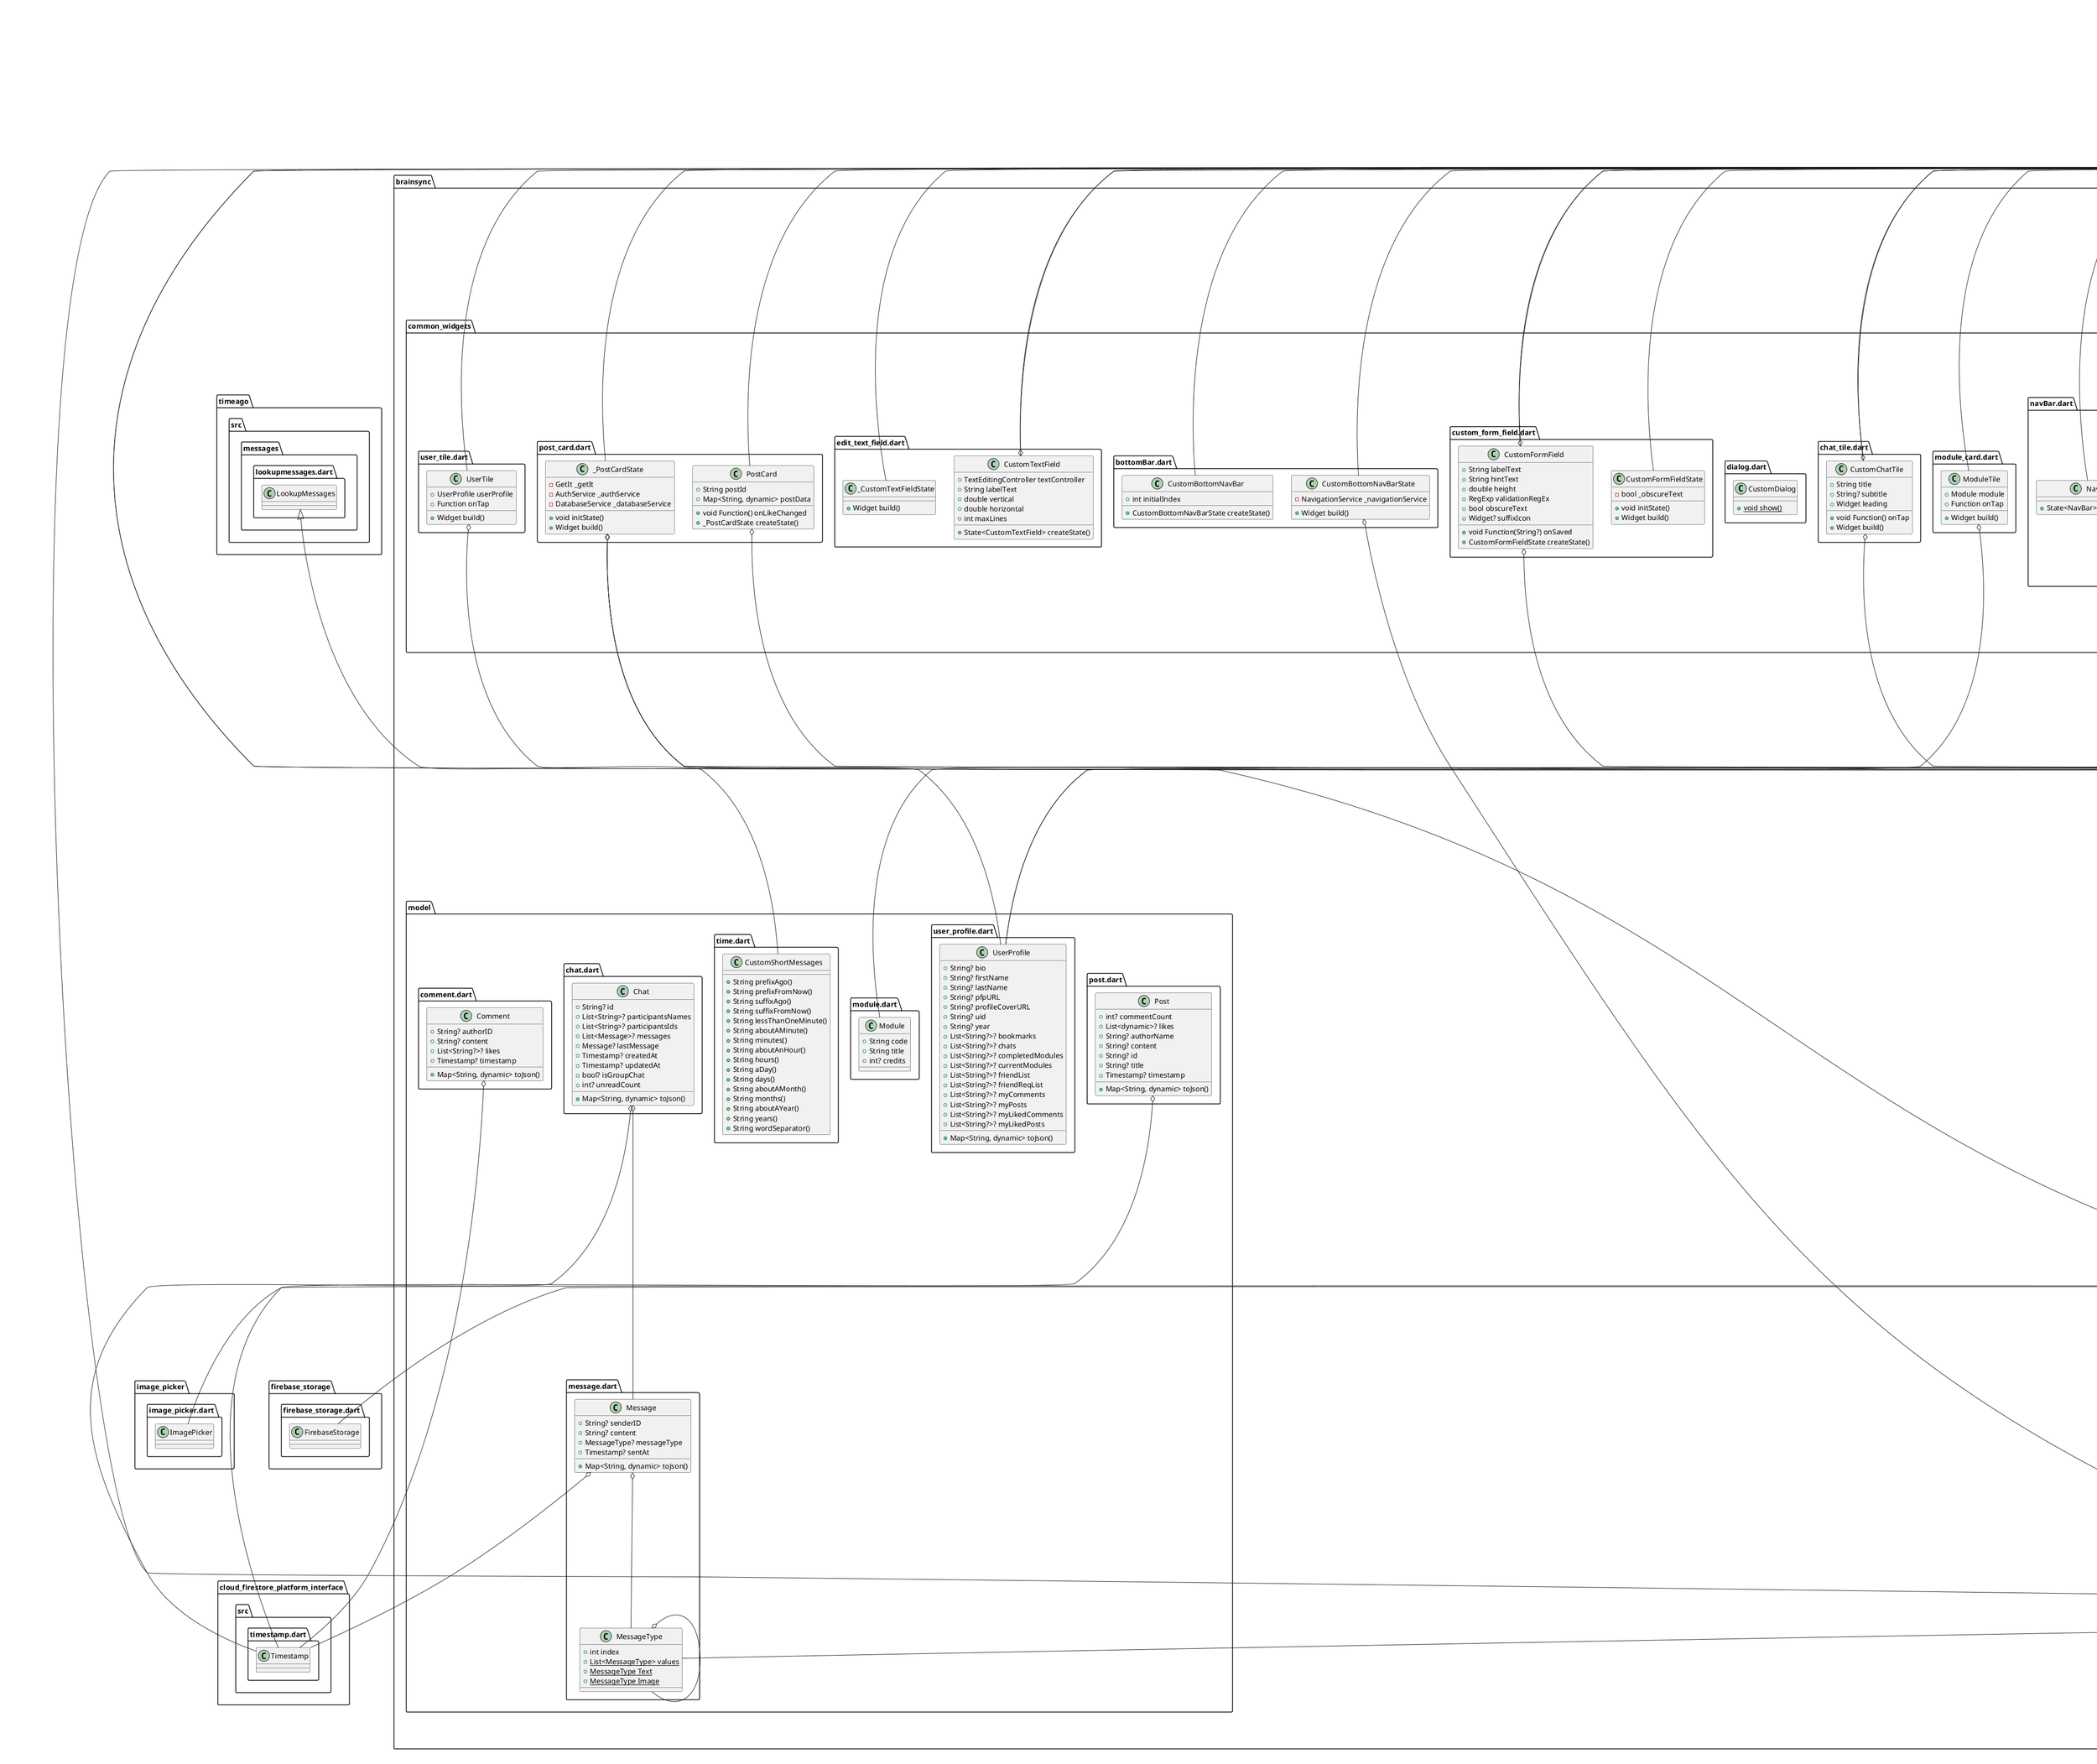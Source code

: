 @startuml
set namespaceSeparator ::

class "brainsync::miscellaneous::firebase_options.dart::DefaultFirebaseOptions" {
  {static} +FirebaseOptions web
  {static} +FirebaseOptions android
  {static} +FirebaseOptions ios
  {static} +FirebaseOptions macos
  {static} +FirebaseOptions windows
  {static} +FirebaseOptions currentPlatform
}

"brainsync::miscellaneous::firebase_options.dart::DefaultFirebaseOptions" o-- "firebase_core_platform_interface::firebase_core_platform_interface.dart::FirebaseOptions"

class "brainsync::miscellaneous::main.dart::MyApp" {
  -GetIt _getIt
  +State<MyApp> createState()
}

"brainsync::miscellaneous::main.dart::MyApp" o-- "get_it::get_it.dart::GetIt"
"flutter::src::widgets::framework.dart::StatefulWidget" <|-- "brainsync::miscellaneous::main.dart::MyApp"

class "brainsync::miscellaneous::main.dart::_MyAppState" {
  -GetIt _getIt
  -AuthService _authService
  -AlertService _alertService
  +StreamSubscription<User?> user
  -NavigationService _navigationService
  +void initState()
  +void dispose()
  +Widget build()
}

"brainsync::miscellaneous::main.dart::_MyAppState" o-- "get_it::get_it.dart::GetIt"
"brainsync::miscellaneous::main.dart::_MyAppState" o-- "brainsync::services::auth_service.dart::AuthService"
"brainsync::miscellaneous::main.dart::_MyAppState" o-- "brainsync::services::alert_service.dart::AlertService"
"brainsync::miscellaneous::main.dart::_MyAppState" o-- "dart::async::StreamSubscription<User>"
"brainsync::miscellaneous::main.dart::_MyAppState" o-- "brainsync::services::navigation_service.dart::NavigationService"
"flutter::src::widgets::framework.dart::State" <|-- "brainsync::miscellaneous::main.dart::_MyAppState"

class "brainsync::model::post.dart::Post" {
  +int? commentCount
  +List<dynamic>? likes
  +String? authorName
  +String? content
  +String? id
  +String? title
  +Timestamp? timestamp
  +Map<String, dynamic> toJson()
}

"brainsync::model::post.dart::Post" o-- "cloud_firestore_platform_interface::src::timestamp.dart::Timestamp"

class "brainsync::model::message.dart::Message" {
  +String? senderID
  +String? content
  +MessageType? messageType
  +Timestamp? sentAt
  +Map<String, dynamic> toJson()
}

"brainsync::model::message.dart::Message" o-- "brainsync::model::message.dart::MessageType"
"brainsync::model::message.dart::Message" o-- "cloud_firestore_platform_interface::src::timestamp.dart::Timestamp"

class "brainsync::model::message.dart::MessageType" {
  +int index
  {static} +List<MessageType> values
  {static} +MessageType Text
  {static} +MessageType Image
}

"brainsync::model::message.dart::MessageType" o-- "brainsync::model::message.dart::MessageType"
"dart::core::Enum" <|-- "brainsync::model::message.dart::MessageType"

class "brainsync::model::time.dart::CustomShortMessages" {
  +String prefixAgo()
  +String prefixFromNow()
  +String suffixAgo()
  +String suffixFromNow()
  +String lessThanOneMinute()
  +String aboutAMinute()
  +String minutes()
  +String aboutAnHour()
  +String hours()
  +String aDay()
  +String days()
  +String aboutAMonth()
  +String months()
  +String aboutAYear()
  +String years()
  +String wordSeparator()
}

"timeago::src::messages::lookupmessages.dart::LookupMessages" <|-- "brainsync::model::time.dart::CustomShortMessages"

class "brainsync::model::module.dart::Module" {
  +String code
  +String title
  +int? credits
}

class "brainsync::model::user_profile.dart::UserProfile" {
  +String? bio
  +String? firstName
  +String? lastName
  +String? pfpURL
  +String? profileCoverURL
  +String? uid
  +String? year
  +List<String?>? bookmarks
  +List<String?>? chats
  +List<String?>? completedModules
  +List<String?>? currentModules
  +List<String?>? friendList
  +List<String?>? friendReqList
  +List<String?>? myComments
  +List<String?>? myPosts
  +List<String?>? myLikedComments
  +List<String?>? myLikedPosts
  +Map<String, dynamic> toJson()
}

class "brainsync::model::comment.dart::Comment" {
  +String? authorID
  +String? content
  +List<String?>? likes
  +Timestamp? timestamp
  +Map<String, dynamic> toJson()
}

"brainsync::model::comment.dart::Comment" o-- "cloud_firestore_platform_interface::src::timestamp.dart::Timestamp"

class "brainsync::model::chat.dart::Chat" {
  +String? id
  +List<String>? participantsNames
  +List<String>? participantsIds
  +List<Message>? messages
  +Message? lastMessage
  +Timestamp? createdAt
  +Timestamp? updatedAt
  +bool? isGroupChat
  +int? unreadCount
  +Map<String, dynamic> toJson()
}

"brainsync::model::chat.dart::Chat" o-- "brainsync::model::message.dart::Message"
"brainsync::model::chat.dart::Chat" o-- "cloud_firestore_platform_interface::src::timestamp.dart::Timestamp"

class "brainsync::common_widgets::square_tile.dart::SquareTile" {
  +String imagePath
  +void Function() onTap
  +String? label
  +Widget build()
}

"brainsync::common_widgets::square_tile.dart::SquareTile" o-- "null::void Function()"
"flutter::src::widgets::framework.dart::StatelessWidget" <|-- "brainsync::common_widgets::square_tile.dart::SquareTile"

class "brainsync::common_widgets::edit_list_field.dart::CustomListField" {
  +List<dynamic>? modulesList
  +String moduleType
  +bool isEditable
  +_CustomListFieldState createState()
}

"flutter::src::widgets::framework.dart::StatefulWidget" <|-- "brainsync::common_widgets::edit_list_field.dart::CustomListField"

class "brainsync::common_widgets::edit_list_field.dart::_CustomListFieldState" {
  -GetIt _getIt
  -AuthService _authService
  -DatabaseService _databaseService
  -NavigationService _navigationService
  +List<TextEditingController> moduleController
  +void initState()
  +void dispose()
  +void removeModule()
  +List<String> getUpdatedModuleList()
  +Widget build()
  +Widget buildSectionTitle()
  +Widget buildModulesList()
}

"brainsync::common_widgets::edit_list_field.dart::_CustomListFieldState" o-- "get_it::get_it.dart::GetIt"
"brainsync::common_widgets::edit_list_field.dart::_CustomListFieldState" o-- "brainsync::services::auth_service.dart::AuthService"
"brainsync::common_widgets::edit_list_field.dart::_CustomListFieldState" o-- "brainsync::services::database_service.dart::DatabaseService"
"brainsync::common_widgets::edit_list_field.dart::_CustomListFieldState" o-- "brainsync::services::navigation_service.dart::NavigationService"
"flutter::src::widgets::framework.dart::State" <|-- "brainsync::common_widgets::edit_list_field.dart::_CustomListFieldState"

class "brainsync::common_widgets::search_bar.dart::CustomSearch" {
  +List<String> searchTerms
  +List<Widget> buildActions()
  +Widget buildLeading()
  +Widget buildResults()
  +Widget buildSuggestions()
}

"flutter::src::material::search.dart::SearchDelegate" <|-- "brainsync::common_widgets::search_bar.dart::CustomSearch"

class "brainsync::common_widgets::home_post_card.dart::HomePostCard" {
  +String? postId
  +State<HomePostCard> createState()
}

"flutter::src::widgets::framework.dart::StatefulWidget" <|-- "brainsync::common_widgets::home_post_card.dart::HomePostCard"

class "brainsync::common_widgets::home_post_card.dart::_HomePostCardState" {
  -GetIt _getIt
  -AlertService _alertService
  -AuthService _authService
  -DatabaseService _databaseService
  +bool? isLiked
  +bool? isBookmarked
  +DateTime? timeStamp
  +int? commentCount
  +int? likeCount
  +String? title
  +String? content
  +String? authorName
  +String? postId
  +String? timeAgo
  +List<dynamic>? bookmarks
  +List<dynamic>? likes
  +dynamic loadedProfile
  +void initState()
  +void dispose()
  +dynamic loadProfile()
  +Widget build()
  +Widget buildCard()
  +void likePost()
  +void dislikePost()
  +dynamic bookmark()
}

"brainsync::common_widgets::home_post_card.dart::_HomePostCardState" o-- "get_it::get_it.dart::GetIt"
"brainsync::common_widgets::home_post_card.dart::_HomePostCardState" o-- "brainsync::services::alert_service.dart::AlertService"
"brainsync::common_widgets::home_post_card.dart::_HomePostCardState" o-- "brainsync::services::auth_service.dart::AuthService"
"brainsync::common_widgets::home_post_card.dart::_HomePostCardState" o-- "brainsync::services::database_service.dart::DatabaseService"
"flutter::src::widgets::framework.dart::State" <|-- "brainsync::common_widgets::home_post_card.dart::_HomePostCardState"

class "brainsync::common_widgets::friend_request_card.dart::FriendRequestCard" {
  +dynamic userData
  +State<FriendRequestCard> createState()
}

"flutter::src::widgets::framework.dart::StatefulWidget" <|-- "brainsync::common_widgets::friend_request_card.dart::FriendRequestCard"

class "brainsync::common_widgets::friend_request_card.dart::_FriendRequestCardState" {
  -GetIt _getIt
  -AlertService _alertService
  -AuthService _authService
  -DatabaseService _databaseService
  -NavigationService _navigationService
  +dynamic userData
  +List<dynamic> friendReqList
  +dynamic loadedProfile
  +void initState()
  +Widget build()
  +dynamic loadProfile()
}

"brainsync::common_widgets::friend_request_card.dart::_FriendRequestCardState" o-- "get_it::get_it.dart::GetIt"
"brainsync::common_widgets::friend_request_card.dart::_FriendRequestCardState" o-- "brainsync::services::alert_service.dart::AlertService"
"brainsync::common_widgets::friend_request_card.dart::_FriendRequestCardState" o-- "brainsync::services::auth_service.dart::AuthService"
"brainsync::common_widgets::friend_request_card.dart::_FriendRequestCardState" o-- "brainsync::services::database_service.dart::DatabaseService"
"brainsync::common_widgets::friend_request_card.dart::_FriendRequestCardState" o-- "brainsync::services::navigation_service.dart::NavigationService"
"flutter::src::widgets::framework.dart::State" <|-- "brainsync::common_widgets::friend_request_card.dart::_FriendRequestCardState"

class "brainsync::common_widgets::navBar.dart::NavBar" {
  +State<NavBar> createState()
}

"flutter::src::widgets::framework.dart::StatefulWidget" <|-- "brainsync::common_widgets::navBar.dart::NavBar"

class "brainsync::common_widgets::navBar.dart::_NavBarState" {
  -AlertService _alertService
  -DatabaseService _databaseService
  -NavigationService _navigationService
  +String? userProfilePfp
  +String? userProfileCover
  +String? firstName
  +String? lastName
  +List<dynamic>? friendReqList
  +List<dynamic>? currentModules
  +List<dynamic>? completedModules
  -GetIt _getIt
  +void initState()
  +Widget build()
  +void loadProfile()
}

"brainsync::common_widgets::navBar.dart::_NavBarState" o-- "brainsync::services::alert_service.dart::AlertService"
"brainsync::common_widgets::navBar.dart::_NavBarState" o-- "brainsync::services::database_service.dart::DatabaseService"
"brainsync::common_widgets::navBar.dart::_NavBarState" o-- "brainsync::services::navigation_service.dart::NavigationService"
"brainsync::common_widgets::navBar.dart::_NavBarState" o-- "get_it::get_it.dart::GetIt"
"flutter::src::widgets::framework.dart::State" <|-- "brainsync::common_widgets::navBar.dart::_NavBarState"

class "brainsync::common_widgets::module_card.dart::ModuleTile" {
  +Module module
  +Function onTap
  +Widget build()
}

"brainsync::common_widgets::module_card.dart::ModuleTile" o-- "brainsync::model::module.dart::Module"
"flutter::src::widgets::framework.dart::StatelessWidget" <|-- "brainsync::common_widgets::module_card.dart::ModuleTile"

class "brainsync::common_widgets::chat_tile.dart::CustomChatTile" {
  +String title
  +String? subtitle
  +Widget leading
  +void Function() onTap
  +Widget build()
}

"brainsync::common_widgets::chat_tile.dart::CustomChatTile" o-- "flutter::src::widgets::framework.dart::Widget"
"brainsync::common_widgets::chat_tile.dart::CustomChatTile" o-- "dart::ui::void Function()"
"flutter::src::widgets::framework.dart::StatelessWidget" <|-- "brainsync::common_widgets::chat_tile.dart::CustomChatTile"

class "brainsync::common_widgets::dialog.dart::CustomDialog" {
  {static} +void show()
}

class "brainsync::common_widgets::post_card.dart::PostCard" {
  +String postId
  +Map<String, dynamic> postData
  +void Function() onLikeChanged
  +_PostCardState createState()
}

"brainsync::common_widgets::post_card.dart::PostCard" o-- "dart::ui::void Function()"
"flutter::src::widgets::framework.dart::StatefulWidget" <|-- "brainsync::common_widgets::post_card.dart::PostCard"

class "brainsync::common_widgets::post_card.dart::_PostCardState" {
  -GetIt _getIt
  -AuthService _authService
  -DatabaseService _databaseService
  +void initState()
  +Widget build()
}

"brainsync::common_widgets::post_card.dart::_PostCardState" o-- "get_it::get_it.dart::GetIt"
"brainsync::common_widgets::post_card.dart::_PostCardState" o-- "brainsync::services::auth_service.dart::AuthService"
"brainsync::common_widgets::post_card.dart::_PostCardState" o-- "brainsync::services::database_service.dart::DatabaseService"
"flutter::src::widgets::framework.dart::State" <|-- "brainsync::common_widgets::post_card.dart::_PostCardState"

class "brainsync::common_widgets::user_tile.dart::UserTile" {
  +UserProfile userProfile
  +Function onTap
  +Widget build()
}

"brainsync::common_widgets::user_tile.dart::UserTile" o-- "brainsync::model::user_profile.dart::UserProfile"
"flutter::src::widgets::framework.dart::StatelessWidget" <|-- "brainsync::common_widgets::user_tile.dart::UserTile"

class "brainsync::common_widgets::custom_form_field.dart::CustomFormField" {
  +String labelText
  +String hintText
  +double height
  +RegExp validationRegEx
  +void Function(String?) onSaved
  +bool obscureText
  +Widget? suffixIcon
  +CustomFormFieldState createState()
}

"brainsync::common_widgets::custom_form_field.dart::CustomFormField" o-- "null::void Function(String)"
"brainsync::common_widgets::custom_form_field.dart::CustomFormField" o-- "flutter::src::widgets::framework.dart::Widget"
"flutter::src::widgets::framework.dart::StatefulWidget" <|-- "brainsync::common_widgets::custom_form_field.dart::CustomFormField"

class "brainsync::common_widgets::custom_form_field.dart::CustomFormFieldState" {
  -bool _obscureText
  +void initState()
  +Widget build()
}

"flutter::src::widgets::framework.dart::State" <|-- "brainsync::common_widgets::custom_form_field.dart::CustomFormFieldState"

class "brainsync::common_widgets::bottomBar.dart::CustomBottomNavBar" {
  +int initialIndex
  +CustomBottomNavBarState createState()
}

"flutter::src::widgets::framework.dart::StatefulWidget" <|-- "brainsync::common_widgets::bottomBar.dart::CustomBottomNavBar"

class "brainsync::common_widgets::bottomBar.dart::CustomBottomNavBarState" {
  -NavigationService _navigationService
  +Widget build()
}

"brainsync::common_widgets::bottomBar.dart::CustomBottomNavBarState" o-- "brainsync::services::navigation_service.dart::NavigationService"
"flutter::src::widgets::framework.dart::State" <|-- "brainsync::common_widgets::bottomBar.dart::CustomBottomNavBarState"

class "brainsync::common_widgets::edit_text_field.dart::CustomTextField" {
  +TextEditingController textController
  +String labelText
  +double vertical
  +double horizontal
  +int maxLines
  +State<CustomTextField> createState()
}

"brainsync::common_widgets::edit_text_field.dart::CustomTextField" o-- "flutter::src::widgets::editable_text.dart::TextEditingController"
"flutter::src::widgets::framework.dart::StatefulWidget" <|-- "brainsync::common_widgets::edit_text_field.dart::CustomTextField"

class "brainsync::common_widgets::edit_text_field.dart::_CustomTextFieldState" {
  +Widget build()
}

"flutter::src::widgets::framework.dart::State" <|-- "brainsync::common_widgets::edit_text_field.dart::_CustomTextFieldState"

class "brainsync::pages::home.dart::Home" {
  +State<Home> createState()
}

"flutter::src::widgets::framework.dart::StatefulWidget" <|-- "brainsync::pages::home.dart::Home"

class "brainsync::pages::home.dart::_HomeState" {
  -GetIt _getIt
  -AlertService _alertService
  -DatabaseService _databaseService
  +TextEditingController searchQuery
  +dynamic allPostsFuture
  +List<DocumentSnapshot<Object?>> allPosts
  +List<DocumentSnapshot<Object?>> filteredPosts
  +List<dynamic> bookmarks
  +void initState()
  +void dispose()
  +dynamic fetchPosts()
  -void _onSearchChanged()
  +dynamic loadProfile()
  +void clearSearch()
  +Widget build()
}

"brainsync::pages::home.dart::_HomeState" o-- "get_it::get_it.dart::GetIt"
"brainsync::pages::home.dart::_HomeState" o-- "brainsync::services::alert_service.dart::AlertService"
"brainsync::pages::home.dart::_HomeState" o-- "brainsync::services::database_service.dart::DatabaseService"
"brainsync::pages::home.dart::_HomeState" o-- "flutter::src::widgets::editable_text.dart::TextEditingController"
"flutter::src::widgets::framework.dart::State" <|-- "brainsync::pages::home.dart::_HomeState"
"flutter::src::widgets::routes.dart::RouteAware" <|-- "brainsync::pages::home.dart::_HomeState"

class "brainsync::pages::form::signup_form.dart::SignUpForm" {
  +State<SignUpForm> createState()
}

"flutter::src::widgets::framework.dart::StatefulWidget" <|-- "brainsync::pages::form::signup_form.dart::SignUpForm"

class "brainsync::pages::form::signup_form.dart::SignUpFormState" {
  +String? bio
  +String? firstName
  +String? lastName
  +String? email
  +String? password
  +String? repassword
  +String? selectedYear
  +List<String>? chats
  +List<String>? friendList
  +List<String>? friendReqList
  +List<String>? currentModules
  +List<String>? completedModules
  +List<String>? myComments
  +List<String>? myPosts
  -GetIt _getIt
  -GlobalKey<FormState> _signupFormKey
  -AuthService _authService
  -NavigationService _navigationService
  -AlertService _alertService
  -DatabaseService _databaseService
  +bool isLoading
  +void initState()
  +List<String> getYearOptions()
  +Widget build()
}

"brainsync::pages::form::signup_form.dart::SignUpFormState" o-- "get_it::get_it.dart::GetIt"
"brainsync::pages::form::signup_form.dart::SignUpFormState" o-- "flutter::src::widgets::framework.dart::GlobalKey<FormState>"
"brainsync::pages::form::signup_form.dart::SignUpFormState" o-- "brainsync::services::auth_service.dart::AuthService"
"brainsync::pages::form::signup_form.dart::SignUpFormState" o-- "brainsync::services::navigation_service.dart::NavigationService"
"brainsync::pages::form::signup_form.dart::SignUpFormState" o-- "brainsync::services::alert_service.dart::AlertService"
"brainsync::pages::form::signup_form.dart::SignUpFormState" o-- "brainsync::services::database_service.dart::DatabaseService"
"flutter::src::widgets::framework.dart::State" <|-- "brainsync::pages::form::signup_form.dart::SignUpFormState"

class "brainsync::pages::form::form_header.dart::FormHeader" {
  +String title
  +String subTitle
  +Image image
  +Widget build()
}

"brainsync::pages::form::form_header.dart::FormHeader" o-- "flutter::src::widgets::image.dart::Image"
"flutter::src::widgets::framework.dart::StatelessWidget" <|-- "brainsync::pages::form::form_header.dart::FormHeader"

class "brainsync::pages::form::login_form.dart::LoginForm" {
  +dynamic Function(bool) setLoading
  +Function navigateToHome
  +State<LoginForm> createState()
}

"brainsync::pages::form::login_form.dart::LoginForm" o-- "null::dynamic Function(bool)"
"flutter::src::widgets::framework.dart::StatefulWidget" <|-- "brainsync::pages::form::login_form.dart::LoginForm"

class "brainsync::pages::form::login_form.dart::_LoginFormState" {
  -GlobalKey<FormState> _loginFormKey
  -GetIt _getIt
  -AlertService _alertService
  -AuthService _authService
  +String? email
  +String? password
  -bool _obscurePassword
  +void initState()
  +Widget build()
  +Widget forgetPassword()
}

"brainsync::pages::form::login_form.dart::_LoginFormState" o-- "flutter::src::widgets::framework.dart::GlobalKey<FormState>"
"brainsync::pages::form::login_form.dart::_LoginFormState" o-- "get_it::get_it.dart::GetIt"
"brainsync::pages::form::login_form.dart::_LoginFormState" o-- "brainsync::services::alert_service.dart::AlertService"
"brainsync::pages::form::login_form.dart::_LoginFormState" o-- "brainsync::services::auth_service.dart::AuthService"
"flutter::src::widgets::framework.dart::State" <|-- "brainsync::pages::form::login_form.dart::_LoginFormState"

class "brainsync::pages::Posts::bookmarked_posts.dart::BookmarkedPosts" {
  +_BookmarkedPostsState createState()
}

"flutter::src::widgets::framework.dart::StatefulWidget" <|-- "brainsync::pages::Posts::bookmarked_posts.dart::BookmarkedPosts"

class "brainsync::pages::Posts::bookmarked_posts.dart::_BookmarkedPostsState" {
  -GetIt _getIt
  -Map<String, bool> _bookmarks
  +String userID
  -AuthService _authService
  -DatabaseService _databaseService
  -NavigationService _navigationService
  +dynamic bookmarkedPosts
  +dynamic loadedBookmarks
  +void initState()
  +dynamic loadBookmarks()
  +void didChangeDependencies()
  +Widget build()
}

"brainsync::pages::Posts::bookmarked_posts.dart::_BookmarkedPostsState" o-- "get_it::get_it.dart::GetIt"
"brainsync::pages::Posts::bookmarked_posts.dart::_BookmarkedPostsState" o-- "brainsync::services::auth_service.dart::AuthService"
"brainsync::pages::Posts::bookmarked_posts.dart::_BookmarkedPostsState" o-- "brainsync::services::database_service.dart::DatabaseService"
"brainsync::pages::Posts::bookmarked_posts.dart::_BookmarkedPostsState" o-- "brainsync::services::navigation_service.dart::NavigationService"
"flutter::src::widgets::framework.dart::State" <|-- "brainsync::pages::Posts::bookmarked_posts.dart::_BookmarkedPostsState"

class "brainsync::pages::Posts::post.dart::PostsPage" {
  +_PostsPageState createState()
}

"flutter::src::widgets::framework.dart::StatefulWidget" <|-- "brainsync::pages::Posts::post.dart::PostsPage"

class "brainsync::pages::Posts::post.dart::_PostsPageState" {
  +String? userProfilePfp
  +String? name
  -TextEditingController _titleController
  -TextEditingController _contentController
  -GlobalKey<FormState> _formKey
  -GetIt _getIt
  -LanguageChecker _checker
  -AlertService _alertService
  -AuthService _authService
  -DatabaseService _databaseService
  -NavigationService _navigationService
  +dynamic futureModules
  +List<Module> filteredModules
  -Timer? _debounce
  +void initState()
  +void dispose()
  +void onTitleChanged()
  +void filterModules()
  +bool isValidModuleCode()
  +dynamic createPost()
  +Widget discardButton()
  +Widget sendButton()
  +Widget buildSuggestionList()
  +Widget build()
}

"brainsync::pages::Posts::post.dart::_PostsPageState" o-- "flutter::src::widgets::editable_text.dart::TextEditingController"
"brainsync::pages::Posts::post.dart::_PostsPageState" o-- "flutter::src::widgets::framework.dart::GlobalKey<FormState>"
"brainsync::pages::Posts::post.dart::_PostsPageState" o-- "get_it::get_it.dart::GetIt"
"brainsync::pages::Posts::post.dart::_PostsPageState" o-- "badword_guard::badword_guard.dart::LanguageChecker"
"brainsync::pages::Posts::post.dart::_PostsPageState" o-- "brainsync::services::alert_service.dart::AlertService"
"brainsync::pages::Posts::post.dart::_PostsPageState" o-- "brainsync::services::auth_service.dart::AuthService"
"brainsync::pages::Posts::post.dart::_PostsPageState" o-- "brainsync::services::database_service.dart::DatabaseService"
"brainsync::pages::Posts::post.dart::_PostsPageState" o-- "brainsync::services::navigation_service.dart::NavigationService"
"brainsync::pages::Posts::post.dart::_PostsPageState" o-- "dart::async::Timer"
"flutter::src::widgets::framework.dart::State" <|-- "brainsync::pages::Posts::post.dart::_PostsPageState"

class "brainsync::pages::Posts::comment_card.dart::CommentCard" {
  +String authorName
  +String content
  +String formattedDate
  +Widget build()
}

"flutter::src::widgets::framework.dart::StatelessWidget" <|-- "brainsync::pages::Posts::comment_card.dart::CommentCard"

class "brainsync::pages::Posts::actual_post.dart::PostDetailPage" {
  +String postId
  +String title
  +String content
  +DateTime timestamp
  +String authorName
  +_PostDetailPageState createState()
}

"flutter::src::widgets::framework.dart::StatefulWidget" <|-- "brainsync::pages::Posts::actual_post.dart::PostDetailPage"

class "brainsync::pages::Posts::actual_post.dart::_PostDetailPageState" {
  -GetIt _getIt
  +String userId
  -AuthService _authService
  -DatabaseService _databaseService
  -AlertService _alertService
  +String? currentUser
  -TextEditingController _commentController
  +LanguageChecker checker
  +void initState()
  +void loadProfile()
  +dynamic addComment()
  +dynamic likeComment()
  +dynamic dislikeComment()
  +Widget build()
}

"brainsync::pages::Posts::actual_post.dart::_PostDetailPageState" o-- "get_it::get_it.dart::GetIt"
"brainsync::pages::Posts::actual_post.dart::_PostDetailPageState" o-- "brainsync::services::auth_service.dart::AuthService"
"brainsync::pages::Posts::actual_post.dart::_PostDetailPageState" o-- "brainsync::services::database_service.dart::DatabaseService"
"brainsync::pages::Posts::actual_post.dart::_PostDetailPageState" o-- "brainsync::services::alert_service.dart::AlertService"
"brainsync::pages::Posts::actual_post.dart::_PostDetailPageState" o-- "flutter::src::widgets::editable_text.dart::TextEditingController"
"brainsync::pages::Posts::actual_post.dart::_PostDetailPageState" o-- "badword_guard::badword_guard.dart::LanguageChecker"
"flutter::src::widgets::framework.dart::State" <|-- "brainsync::pages::Posts::actual_post.dart::_PostDetailPageState"

class "brainsync::pages::notifications.dart::Notifications" {
  +State<Notifications> createState()
}

"flutter::src::widgets::framework.dart::StatefulWidget" <|-- "brainsync::pages::notifications.dart::Notifications"

class "brainsync::pages::notifications.dart::_NotificationsState" {
  -GetIt _getIt
  -AlertService _alertService
  -AuthService _authService
  -DatabaseService _databaseService
  +String firstName
  +String lastName
  +bool isFriendRequestSent
  +List<dynamic>? friendReqList
  +bool isFriend
  +StreamSubscription<DocumentSnapshot<Object?>> friendRequestStream
  +void initState()
  +void dispose()
  +Widget build()
  +Widget buildNotifications()
  +Widget buildFriendRequestTile()
  +void loadProfile()
}

"brainsync::pages::notifications.dart::_NotificationsState" o-- "get_it::get_it.dart::GetIt"
"brainsync::pages::notifications.dart::_NotificationsState" o-- "brainsync::services::alert_service.dart::AlertService"
"brainsync::pages::notifications.dart::_NotificationsState" o-- "brainsync::services::auth_service.dart::AuthService"
"brainsync::pages::notifications.dart::_NotificationsState" o-- "brainsync::services::database_service.dart::DatabaseService"
"brainsync::pages::notifications.dart::_NotificationsState" o-- "dart::async::StreamSubscription<DocumentSnapshot<Object>>"
"flutter::src::widgets::framework.dart::State" <|-- "brainsync::pages::notifications.dart::_NotificationsState"

class "brainsync::pages::Profile::profile.dart::Profile" {
  +State<Profile> createState()
}

"flutter::src::widgets::framework.dart::StatefulWidget" <|-- "brainsync::pages::Profile::profile.dart::Profile"

class "brainsync::pages::Profile::profile.dart::_ProfileState" {
  +double coverHeight
  +double profileHeight
  -GetIt _getIt
  +Uint8List? pickedImage
  +File? selectedImage
  +int? currentCredits
  +String? bio
  +String? firstName
  +String? lastName
  +String? pfpURL
  +String? profileCoverURL
  +String? uid
  +String? year
  +List<String?>? chats
  +List<String?>? completedModules
  +List<String?>? currentModules
  +List<String?>? friendList
  +List<String?>? friendReqList
  +List<String?>? myComments
  +List<String?>? myPosts
  +List<String?>? myLikedComments
  +List<String?>? myLikedPosts
  -AlertService _alertService
  -AuthService _authService
  -DatabaseService _databaseService
  -NavigationService _navigationService
  +DocumentSnapshot<Object?> user
  +dynamic loadedProfile
  +void initState()
  +void didChangeDependencies()
  +void dispose()
  +void didPopNext()
  +dynamic loadProfile()
  +Widget build()
  +Widget buildProfile()
  +Widget buildTop()
  +Widget buildCoverImage()
  +Widget buildProfileImage()
  +Widget buildSignOutButton()
  +Widget buildProfileInfo()
  +Widget editProfileButton()
  +Widget buildTabBarSection()
  +Widget showModule()
  +Widget showPost()
  +Widget showFriends()
}

"brainsync::pages::Profile::profile.dart::_ProfileState" o-- "get_it::get_it.dart::GetIt"
"brainsync::pages::Profile::profile.dart::_ProfileState" o-- "dart::typed_data::Uint8List"
"brainsync::pages::Profile::profile.dart::_ProfileState" o-- "dart::io::File"
"brainsync::pages::Profile::profile.dart::_ProfileState" o-- "brainsync::services::alert_service.dart::AlertService"
"brainsync::pages::Profile::profile.dart::_ProfileState" o-- "brainsync::services::auth_service.dart::AuthService"
"brainsync::pages::Profile::profile.dart::_ProfileState" o-- "brainsync::services::database_service.dart::DatabaseService"
"brainsync::pages::Profile::profile.dart::_ProfileState" o-- "brainsync::services::navigation_service.dart::NavigationService"
"brainsync::pages::Profile::profile.dart::_ProfileState" o-- "cloud_firestore::cloud_firestore.dart::DocumentSnapshot<Object>"
"flutter::src::widgets::framework.dart::State" <|-- "brainsync::pages::Profile::profile.dart::_ProfileState"
"flutter::src::widgets::routes.dart::RouteAware" <|-- "brainsync::pages::Profile::profile.dart::_ProfileState"

class "brainsync::pages::Profile::about_me.dart::AboutMe" {
  +State<AboutMe> createState()
}

"flutter::src::widgets::framework.dart::StatefulWidget" <|-- "brainsync::pages::Profile::about_me.dart::AboutMe"

class "brainsync::pages::Profile::about_me.dart::_AboutMeState" {
  +Widget build()
}

"flutter::src::widgets::framework.dart::State" <|-- "brainsync::pages::Profile::about_me.dart::_AboutMeState"

class "brainsync::pages::Profile::show_my_friends.dart::ShowMyFriends" {
  +State<ShowMyFriends> createState()
}

"flutter::src::widgets::framework.dart::StatefulWidget" <|-- "brainsync::pages::Profile::show_my_friends.dart::ShowMyFriends"

class "brainsync::pages::Profile::show_my_friends.dart::_ShowMyFriendsState" {
  -GetIt _getIt
  -DatabaseService _databaseService
  -NavigationService _navigationService
  +void initState()
  +Widget build()
}

"brainsync::pages::Profile::show_my_friends.dart::_ShowMyFriendsState" o-- "get_it::get_it.dart::GetIt"
"brainsync::pages::Profile::show_my_friends.dart::_ShowMyFriendsState" o-- "brainsync::services::database_service.dart::DatabaseService"
"brainsync::pages::Profile::show_my_friends.dart::_ShowMyFriendsState" o-- "brainsync::services::navigation_service.dart::NavigationService"
"flutter::src::widgets::framework.dart::State" <|-- "brainsync::pages::Profile::show_my_friends.dart::_ShowMyFriendsState"

class "brainsync::pages::Profile::show_my_modules.dart::ShowModule" {
  +List<String?>? currentModules
  +List<String?>? completedModules
  +State<ShowModule> createState()
}

"flutter::src::widgets::framework.dart::StatefulWidget" <|-- "brainsync::pages::Profile::show_my_modules.dart::ShowModule"

class "brainsync::pages::Profile::show_my_modules.dart::_ShowModuleState" {
  +num totalCurrentCredit
  +num totalCompletedCredit
  -GetIt _getIt
  -NavigationService _navigationService
  +void initState()
  +void calculateTotalCredits()
  +Widget build()
  +Widget buildSectionTitle()
  +Widget buildModulesList()
  +Widget displayTotalCredits()
}

"brainsync::pages::Profile::show_my_modules.dart::_ShowModuleState" o-- "get_it::get_it.dart::GetIt"
"brainsync::pages::Profile::show_my_modules.dart::_ShowModuleState" o-- "brainsync::services::navigation_service.dart::NavigationService"
"flutter::src::widgets::framework.dart::State" <|-- "brainsync::pages::Profile::show_my_modules.dart::_ShowModuleState"

class "brainsync::pages::Profile::show_my_posts.dart::ShowMyPosts" {
  +List<String?>? myPosts
  +State<ShowMyPosts> createState()
}

"flutter::src::widgets::framework.dart::StatefulWidget" <|-- "brainsync::pages::Profile::show_my_posts.dart::ShowMyPosts"

class "brainsync::pages::Profile::show_my_posts.dart::_ShowMyPostsState" {
  -GetIt _getIt
  -DatabaseService _databaseService
  +void initState()
  +Widget build()
}

"brainsync::pages::Profile::show_my_posts.dart::_ShowMyPostsState" o-- "get_it::get_it.dart::GetIt"
"brainsync::pages::Profile::show_my_posts.dart::_ShowMyPostsState" o-- "brainsync::services::database_service.dart::DatabaseService"
"flutter::src::widgets::framework.dart::State" <|-- "brainsync::pages::Profile::show_my_posts.dart::_ShowMyPostsState"

class "brainsync::pages::Profile::edit_profile.dart::EditProfilePage" {
  +_EditProfilePageState createState()
}

"flutter::src::widgets::framework.dart::StatefulWidget" <|-- "brainsync::pages::Profile::edit_profile.dart::EditProfilePage"

class "brainsync::pages::Profile::edit_profile.dart::_EditProfilePageState" {
  +double coverHeight
  +double profileHeight
  -GlobalKey<FormState> _formKey
  -GetIt _getIt
  +TextEditingController firstNameController
  +TextEditingController lastNameController
  +TextEditingController bioController
  +TextEditingController yearController
  +File? selectedCoverImage
  +File? selectedProfileImage
  +String? userProfilePfp
  +String? userProfileCover
  +List<dynamic>? friendReqList
  +List<dynamic>? currentModules
  +List<dynamic>? completedModules
  -AlertService _alertService
  -AuthService _authService
  -DatabaseService _databaseService
  -MediaService _mediaService
  -NavigationService _navigationService
  -StorageService _storageService
  +dynamic loadedProfile
  +String? selectedYear
  +List<String> getYearOptions()
  +void initState()
  +void didChangeDependencies()
  +void dispose()
  +void didPopNext()
  +dynamic loadProfile()
  +void saveProfile()
  +Widget build()
  +Widget buildProfile()
  +Widget buildTop()
  +Widget buildCoverImage()
  +Widget buildProfileImage()
  +Widget buildProfileInfo()
  +Widget editProfile()
  +Widget cancelEdit()
}

"brainsync::pages::Profile::edit_profile.dart::_EditProfilePageState" o-- "flutter::src::widgets::framework.dart::GlobalKey<FormState>"
"brainsync::pages::Profile::edit_profile.dart::_EditProfilePageState" o-- "get_it::get_it.dart::GetIt"
"brainsync::pages::Profile::edit_profile.dart::_EditProfilePageState" o-- "flutter::src::widgets::editable_text.dart::TextEditingController"
"brainsync::pages::Profile::edit_profile.dart::_EditProfilePageState" o-- "dart::io::File"
"brainsync::pages::Profile::edit_profile.dart::_EditProfilePageState" o-- "brainsync::services::alert_service.dart::AlertService"
"brainsync::pages::Profile::edit_profile.dart::_EditProfilePageState" o-- "brainsync::services::auth_service.dart::AuthService"
"brainsync::pages::Profile::edit_profile.dart::_EditProfilePageState" o-- "brainsync::services::database_service.dart::DatabaseService"
"brainsync::pages::Profile::edit_profile.dart::_EditProfilePageState" o-- "brainsync::services::media_service.dart::MediaService"
"brainsync::pages::Profile::edit_profile.dart::_EditProfilePageState" o-- "brainsync::services::navigation_service.dart::NavigationService"
"brainsync::pages::Profile::edit_profile.dart::_EditProfilePageState" o-- "brainsync::services::storage_service.dart::StorageService"
"flutter::src::widgets::framework.dart::State" <|-- "brainsync::pages::Profile::edit_profile.dart::_EditProfilePageState"
"flutter::src::widgets::routes.dart::RouteAware" <|-- "brainsync::pages::Profile::edit_profile.dart::_EditProfilePageState"

class "brainsync::pages::Profile::visiting_profile.dart::VisitProfile" {
  +String userId
  +State<VisitProfile> createState()
}

"flutter::src::widgets::framework.dart::StatefulWidget" <|-- "brainsync::pages::Profile::visiting_profile.dart::VisitProfile"

class "brainsync::pages::Profile::visiting_profile.dart::_VisitProfileState" {
  +bool isFriendRequestSent
  +bool isFriend
  +FirebaseFirestore firestore
  -GetIt _getIt
  -AlertService _alertService
  -AuthService _authService
  -DatabaseService _databaseService
  -NavigationService _navigationService
  +StreamSubscription<DocumentSnapshot<Object?>> profileStream
  +String? bio
  +String? firstName
  +String? lastName
  +String? pfpURL
  +String? profileCoverURL
  +String? uid
  +String? year
  +List<String?>? chats
  +List<String?>? completedModules
  +List<String?>? currentModules
  +List<String?>? friendList
  +List<String?>? friendReqList
  +List<String?>? myComments
  +List<String?>? myPosts
  +List<String?>? myLikedComments
  +List<String?>? myLikedPosts
  +void initState()
  +void dispose()
  +void loadProfile()
  +Widget build()
  +Widget buildTop()
  +Widget buildCoverImage()
  +Widget buildProfileImage()
  +Widget buildProfileInfo()
  +Widget buildFriendButton()
  +Widget buildTabBarSection()
  +Widget showModule()
  +Widget showFriendsTab()
  +void updateFriendRequestStatus()
}

"brainsync::pages::Profile::visiting_profile.dart::_VisitProfileState" o-- "cloud_firestore::cloud_firestore.dart::FirebaseFirestore"
"brainsync::pages::Profile::visiting_profile.dart::_VisitProfileState" o-- "get_it::get_it.dart::GetIt"
"brainsync::pages::Profile::visiting_profile.dart::_VisitProfileState" o-- "brainsync::services::alert_service.dart::AlertService"
"brainsync::pages::Profile::visiting_profile.dart::_VisitProfileState" o-- "brainsync::services::auth_service.dart::AuthService"
"brainsync::pages::Profile::visiting_profile.dart::_VisitProfileState" o-- "brainsync::services::database_service.dart::DatabaseService"
"brainsync::pages::Profile::visiting_profile.dart::_VisitProfileState" o-- "brainsync::services::navigation_service.dart::NavigationService"
"brainsync::pages::Profile::visiting_profile.dart::_VisitProfileState" o-- "dart::async::StreamSubscription<DocumentSnapshot<Object>>"
"flutter::src::widgets::framework.dart::State" <|-- "brainsync::pages::Profile::visiting_profile.dart::_VisitProfileState"

class "brainsync::pages::Profile::friends.dart::FriendListPage" {
  +List<UserProfile?> friendList
  +State<FriendListPage> createState()
}

"flutter::src::widgets::framework.dart::StatefulWidget" <|-- "brainsync::pages::Profile::friends.dart::FriendListPage"

class "brainsync::pages::Profile::friends.dart::_FriendListPageState" {
  -DatabaseService _databaseService
  +String? userProfilePfp
  +String? userProfileCover
  +String? firstName
  +String? lastName
  +List<dynamic>? friendReqList
  +void initState()
  +Widget build()
  +void loadProfile()
}

"brainsync::pages::Profile::friends.dart::_FriendListPageState" o-- "brainsync::services::database_service.dart::DatabaseService"
"flutter::src::widgets::framework.dart::State" <|-- "brainsync::pages::Profile::friends.dart::_FriendListPageState"

class "brainsync::pages::Chats::chat_page.dart::ChatPage" {
  +UserProfile chatUser
  +State<ChatPage> createState()
}

"brainsync::pages::Chats::chat_page.dart::ChatPage" o-- "brainsync::model::user_profile.dart::UserProfile"
"flutter::src::widgets::framework.dart::StatefulWidget" <|-- "brainsync::pages::Chats::chat_page.dart::ChatPage"

class "brainsync::pages::Chats::chat_page.dart::_ChatPageState" {
  -GetIt _getIt
  -AuthService _authService
  -DatabaseService _databaseService
  -MediaService _mediaService
  -NavigationService _navigationService
  -StorageService _storageService
  +UserProfile otherUser
  +ChatUser? currentUser
  +ChatUser? otherChatUser
  +void initState()
  -void _initializeServices()
  -void _initializeUsers()
  +Widget build()
  +Widget header()
  +Widget buildUI()
  -dynamic _sendMessage()
  -List<ChatMessage> _generateChatMessagesList()
  +Widget mediaMessageButton()
  -dynamic _uploadAndSendMediaMessage()
}

"brainsync::pages::Chats::chat_page.dart::_ChatPageState" o-- "get_it::get_it.dart::GetIt"
"brainsync::pages::Chats::chat_page.dart::_ChatPageState" o-- "brainsync::services::auth_service.dart::AuthService"
"brainsync::pages::Chats::chat_page.dart::_ChatPageState" o-- "brainsync::services::database_service.dart::DatabaseService"
"brainsync::pages::Chats::chat_page.dart::_ChatPageState" o-- "brainsync::services::media_service.dart::MediaService"
"brainsync::pages::Chats::chat_page.dart::_ChatPageState" o-- "brainsync::services::navigation_service.dart::NavigationService"
"brainsync::pages::Chats::chat_page.dart::_ChatPageState" o-- "brainsync::services::storage_service.dart::StorageService"
"brainsync::pages::Chats::chat_page.dart::_ChatPageState" o-- "brainsync::model::user_profile.dart::UserProfile"
"brainsync::pages::Chats::chat_page.dart::_ChatPageState" o-- "dash_chat_2::dash_chat_2.dart::ChatUser"
"flutter::src::widgets::framework.dart::State" <|-- "brainsync::pages::Chats::chat_page.dart::_ChatPageState"

class "brainsync::pages::Chats::friends_chat.dart::FriendsChats" {
  +FriendsChatsState createState()
}

"flutter::src::widgets::framework.dart::StatefulWidget" <|-- "brainsync::pages::Chats::friends_chat.dart::FriendsChats"

class "brainsync::pages::Chats::friends_chat.dart::FriendsChatsState" {
  -GetIt _getIt
  -AlertService _alertService
  -AuthService _authService
  -DatabaseService _databaseService
  -NavigationService _navigationService
  +dynamic listenedToChats
  +dynamic loadedProfile
  +List<String>? chats
  +String? userProfilePfp
  +String? firstName
  +String? lastName
  +StreamSubscription<DocumentSnapshot<Object?>>? profileSubscription
  +StreamSubscription<QuerySnapshot<Object?>>? chatsSubscription
  +Map<String, String> chatSubtitles
  +Map<String, Timestamp?> lastMessageTimestamps
  +void initState()
  +void dispose()
  +dynamic loadProfile()
  +dynamic listenToChats()
  +void updateChatSubtitle()
  +Widget build()
}

"brainsync::pages::Chats::friends_chat.dart::FriendsChatsState" o-- "get_it::get_it.dart::GetIt"
"brainsync::pages::Chats::friends_chat.dart::FriendsChatsState" o-- "brainsync::services::alert_service.dart::AlertService"
"brainsync::pages::Chats::friends_chat.dart::FriendsChatsState" o-- "brainsync::services::auth_service.dart::AuthService"
"brainsync::pages::Chats::friends_chat.dart::FriendsChatsState" o-- "brainsync::services::database_service.dart::DatabaseService"
"brainsync::pages::Chats::friends_chat.dart::FriendsChatsState" o-- "brainsync::services::navigation_service.dart::NavigationService"
"brainsync::pages::Chats::friends_chat.dart::FriendsChatsState" o-- "dart::async::StreamSubscription<DocumentSnapshot<Object>>"
"brainsync::pages::Chats::friends_chat.dart::FriendsChatsState" o-- "dart::async::StreamSubscription<QuerySnapshot<Object>>"
"flutter::src::widgets::framework.dart::State" <|-- "brainsync::pages::Chats::friends_chat.dart::FriendsChatsState"

class "brainsync::pages::Administation::login.dart::LoginPage" {
  +State<LoginPage> createState()
}

"flutter::src::widgets::framework.dart::StatefulWidget" <|-- "brainsync::pages::Administation::login.dart::LoginPage"

class "brainsync::pages::Administation::login.dart::_LoginPageState" {
  -bool _isLoading
  -GetIt _getIt
  -NavigationService _navigationService
  +void initState()
  +Widget build()
  +Widget buildUI()
  +Widget headerText()
  +Widget createAnAccount()
  +Widget buildLoadingScreen()
}

"brainsync::pages::Administation::login.dart::_LoginPageState" o-- "get_it::get_it.dart::GetIt"
"brainsync::pages::Administation::login.dart::_LoginPageState" o-- "brainsync::services::navigation_service.dart::NavigationService"
"flutter::src::widgets::framework.dart::State" <|-- "brainsync::pages::Administation::login.dart::_LoginPageState"

class "brainsync::pages::Administation::register.dart::RegisterPage" {
  +State<RegisterPage> createState()
}

"flutter::src::widgets::framework.dart::StatefulWidget" <|-- "brainsync::pages::Administation::register.dart::RegisterPage"

class "brainsync::pages::Administation::register.dart::_RegisterPageState" {
  +String? name
  +String? email
  +String? password
  -GetIt _getIt
  -NavigationService _navigationService
  +File? selectedImage
  +String? errorMessage
  +bool isLoading
  +void initState()
  +Widget build()
}

"brainsync::pages::Administation::register.dart::_RegisterPageState" o-- "get_it::get_it.dart::GetIt"
"brainsync::pages::Administation::register.dart::_RegisterPageState" o-- "brainsync::services::navigation_service.dart::NavigationService"
"brainsync::pages::Administation::register.dart::_RegisterPageState" o-- "dart::io::File"
"flutter::src::widgets::framework.dart::State" <|-- "brainsync::pages::Administation::register.dart::_RegisterPageState"

class "brainsync::pages::Administation::forget_password.dart::ForgetPassword" {
  +State<ForgetPassword> createState()
}

"flutter::src::widgets::framework.dart::StatefulWidget" <|-- "brainsync::pages::Administation::forget_password.dart::ForgetPassword"

class "brainsync::pages::Administation::forget_password.dart::_ForgetPasswordState" {
  -GetIt _getIt
  -TextEditingController _emailController
  -AlertService _alertService
  -NavigationService _navigationService
  +String? errorMessage
  +void initState()
  +dynamic sendPasswordResetEmail()
  +Widget sendButton()
  +Widget entryField()
  +Widget build()
}

"brainsync::pages::Administation::forget_password.dart::_ForgetPasswordState" o-- "get_it::get_it.dart::GetIt"
"brainsync::pages::Administation::forget_password.dart::_ForgetPasswordState" o-- "flutter::src::widgets::editable_text.dart::TextEditingController"
"brainsync::pages::Administation::forget_password.dart::_ForgetPasswordState" o-- "brainsync::services::alert_service.dart::AlertService"
"brainsync::pages::Administation::forget_password.dart::_ForgetPasswordState" o-- "brainsync::services::navigation_service.dart::NavigationService"
"flutter::src::widgets::framework.dart::State" <|-- "brainsync::pages::Administation::forget_password.dart::_ForgetPasswordState"

class "brainsync::pages::Modules::module_page.dart::ModulePage" {
  +dynamic moduleInfo
  +State<ModulePage> createState()
}

"flutter::src::widgets::framework.dart::StatefulWidget" <|-- "brainsync::pages::Modules::module_page.dart::ModulePage"

class "brainsync::pages::Modules::module_page.dart::_ModulePageState" {
  +String? acadYear
  +String? preclusion
  +String? description
  +String? title
  +String? department
  +String? faculty
  +String? prerequisite
  +String? moduleCredit
  +String? moduleCode
  -GetIt _getIt
  -AuthService _authService
  -AlertService _alertService
  -DatabaseService _databaseService
  +bool modulesAdded
  +bool? current
  +bool? completed
  +String? userId
  +TextStyle labelStyle
  +TextStyle sectionTitleStyle
  +void initState()
  +void didUpdateWidget()
  +void initialiseValues()
  +dynamic addToSchedule()
  +dynamic removeFromSchedule()
  +Widget build()
  +Widget buildHeader()
  +Widget buildDisabledButton()
  +Widget buildActiveButton()
  +Widget buildTitle()
  +Widget buildDetails()
  +Widget buildDetailSection()
  +Widget buildRow()
  +Widget buildDescription()
}

"brainsync::pages::Modules::module_page.dart::_ModulePageState" o-- "get_it::get_it.dart::GetIt"
"brainsync::pages::Modules::module_page.dart::_ModulePageState" o-- "brainsync::services::auth_service.dart::AuthService"
"brainsync::pages::Modules::module_page.dart::_ModulePageState" o-- "brainsync::services::alert_service.dart::AlertService"
"brainsync::pages::Modules::module_page.dart::_ModulePageState" o-- "brainsync::services::database_service.dart::DatabaseService"
"brainsync::pages::Modules::module_page.dart::_ModulePageState" o-- "flutter::src::painting::text_style.dart::TextStyle"
"flutter::src::widgets::framework.dart::State" <|-- "brainsync::pages::Modules::module_page.dart::_ModulePageState"

class "brainsync::pages::Modules::all_mods.dart::ModuleListPage" {
  +_ModuleListPageState createState()
}

"flutter::src::widgets::framework.dart::StatefulWidget" <|-- "brainsync::pages::Modules::all_mods.dart::ModuleListPage"

class "brainsync::pages::Modules::all_mods.dart::_ModuleListPageState" {
  +dynamic futureModules
  +List<Module> filteredModules
  +TextEditingController searchController
  -NavigationService _navigationService
  -GetIt _getIt
  +String acadYear
  +void initState()
  +void dispose()
  +String getCurrentAcadYear()
  +dynamic navigateToModuleDetails()
  +void filterModules()
  +void clearSearch()
  +Widget build()
}

"brainsync::pages::Modules::all_mods.dart::_ModuleListPageState" o-- "flutter::src::widgets::editable_text.dart::TextEditingController"
"brainsync::pages::Modules::all_mods.dart::_ModuleListPageState" o-- "brainsync::services::navigation_service.dart::NavigationService"
"brainsync::pages::Modules::all_mods.dart::_ModuleListPageState" o-- "get_it::get_it.dart::GetIt"
"flutter::src::widgets::framework.dart::State" <|-- "brainsync::pages::Modules::all_mods.dart::_ModuleListPageState"

class "brainsync::services::navigation_service.dart::NavigationService" {
  -GlobalKey<NavigatorState> _navigatorKey
  -Map<String, Widget Function(BuildContext)> _routes
  +Map<String, Widget Function(BuildContext)> routes
  +GlobalKey<NavigatorState>? navigatorKey
  +void goBack()
  +dynamic pushName()
  +dynamic pushReplacementName()
  +dynamic pushNameFuture()
  +void push()
}

"brainsync::services::navigation_service.dart::NavigationService" o-- "flutter::src::widgets::framework.dart::GlobalKey<NavigatorState>"

class "brainsync::services::database_service.dart::DatabaseService" {
  -FirebaseFirestore _firebaseFirestore
  -GetIt _getIt
  -CollectionReference<UserProfile>? _usersCollection
  -CollectionReference<Object?>? _chatCollection
  -CollectionReference<Object?>? _postCollection
  -AlertService _alertService
  -AuthService _authService
  +void setUpCollectionReferences()
  +dynamic createUserProfile()
  +dynamic updateProfile()
  +dynamic fetchCurrentUser()
  +dynamic fetchUser()
  +dynamic fetchUserProfile()
  +Stream<DocumentSnapshot<Object?>> getUserProfile()
  +Stream<QuerySnapshot<UserProfile>> getUserProfiles()
  +dynamic checkChatExist()
  +dynamic createNewChat()
  +dynamic getChatDetails()
  +Stream<QuerySnapshot<Object?>> getAllUserChatsStream()
  +dynamic sendChatMessage()
  +Stream<dynamic> getChatData()
  +dynamic acceptFriendRequest()
  +dynamic cancelFriendRequest()
  +dynamic getFriends()
  +dynamic getMutualFriends()
  +dynamic rejectFriendRequest()
  +dynamic removeFriend()
  +dynamic sendFriendRequest()
  +dynamic addModuleToUserSchedule()
  +dynamic isInCompletedModule()
  +dynamic isInCurrentModule()
  +dynamic removeModule()
  +dynamic createNewPost()
  +dynamic fetchPosts()
  +dynamic fetchPost()
  +dynamic fetchBookmarkedPosts()
  +dynamic fetchUserPosts()
  +dynamic addBookmark()
  +dynamic removeBookmark()
  +dynamic likePost()
  +dynamic dislikePost()
  +dynamic addNewcomment()
  +dynamic likeComment()
  +dynamic dislikeComment()
}

"brainsync::services::database_service.dart::DatabaseService" o-- "cloud_firestore::cloud_firestore.dart::FirebaseFirestore"
"brainsync::services::database_service.dart::DatabaseService" o-- "get_it::get_it.dart::GetIt"
"brainsync::services::database_service.dart::DatabaseService" o-- "cloud_firestore::cloud_firestore.dart::CollectionReference<UserProfile>"
"brainsync::services::database_service.dart::DatabaseService" o-- "cloud_firestore::cloud_firestore.dart::CollectionReference<Object>"
"brainsync::services::database_service.dart::DatabaseService" o-- "brainsync::services::alert_service.dart::AlertService"
"brainsync::services::database_service.dart::DatabaseService" o-- "brainsync::services::auth_service.dart::AuthService"

class "brainsync::services::media_service.dart::MediaService" {
  -ImagePicker _picker
  +dynamic getImageFromGallery()
  +dynamic pickImage()
}

"brainsync::services::media_service.dart::MediaService" o-- "image_picker::image_picker.dart::ImagePicker"

class "brainsync::services::auth_service.dart::AuthService" {
  -CollectionReference<UserProfile>? _usersCollection
  -FirebaseAuth _firebaseAuth
  -FirebaseFirestore _firebaseFirestore
  +List<String?> friendReqList
  +List<String?> friendList
  +List<String?> completedModules
  +List<String?> currentModules
  +List<String?> chats
  +String lastName
  +String selectedYear
  -User? _user
  +User? currentUser
  +User? user
  +void setUpCollectionReferences()
  +dynamic login()
  +dynamic signInWithGoogle()
  +dynamic signOut()
  +dynamic createUser()
  +dynamic register()
  +dynamic sendEmailVerification()
  +dynamic getUserProfile()
  +dynamic createUserProfile()
  +dynamic checkIfUserExists()
}

"brainsync::services::auth_service.dart::AuthService" o-- "cloud_firestore::cloud_firestore.dart::CollectionReference<UserProfile>"
"brainsync::services::auth_service.dart::AuthService" o-- "firebase_auth::firebase_auth.dart::FirebaseAuth"
"brainsync::services::auth_service.dart::AuthService" o-- "cloud_firestore::cloud_firestore.dart::FirebaseFirestore"
"brainsync::services::auth_service.dart::AuthService" o-- "firebase_auth::firebase_auth.dart::User"

class "brainsync::services::api_service.dart::ApiService" {
  {static} +String baseUrl
  {static} +String apiVersion
  {static} +dynamic fetchModuleInfo()
  {static} +dynamic fetchModules()
  +String getCurrentAcadYear()
}

class "brainsync::services::alert_service.dart::AlertService" {
  -GetIt _getIt
  -NavigationService _navigationService
  +void showToast()
}

"brainsync::services::alert_service.dart::AlertService" o-- "get_it::get_it.dart::GetIt"
"brainsync::services::alert_service.dart::AlertService" o-- "brainsync::services::navigation_service.dart::NavigationService"

class "brainsync::services::storage_service.dart::StorageService" {
  -GetIt _getIt
  -FirebaseStorage _fireBaseStorage
  -FirebaseFirestore _firestore
  -AuthService _authService
  -AlertService _alertService
  +dynamic uploadUserProfile()
  +dynamic uploadUserCover()
  +dynamic saveData()
  +dynamic uploadImageToChat()
}

"brainsync::services::storage_service.dart::StorageService" o-- "get_it::get_it.dart::GetIt"
"brainsync::services::storage_service.dart::StorageService" o-- "firebase_storage::firebase_storage.dart::FirebaseStorage"
"brainsync::services::storage_service.dart::StorageService" o-- "cloud_firestore::cloud_firestore.dart::FirebaseFirestore"
"brainsync::services::storage_service.dart::StorageService" o-- "brainsync::services::auth_service.dart::AuthService"
"brainsync::services::storage_service.dart::StorageService" o-- "brainsync::services::alert_service.dart::AlertService"


@enduml
junlinchan@JunLins-MBP common_widgets % flutter pub run dcdg --output-format png
Changing current working directory to: /Users/junlinchan/development/brainSync
Deprecated. Use `dart run` instead.
Unhandled exception:
FormatException: Could not find an option named "output-format".
#0      Parser._validate (package:args/src/parser.dart:311:21)
#1      Parser._handleLongOption (package:args/src/parser.dart:300:7)
#2      Parser._parseLongOption (package:args/src/parser.dart:264:12)
#3      Parser.parse (package:args/src/parser.dart:86:11)
#4      ArgParser.parse (package:args/src/arg_parser.dart:334:42)
#5      new Configuration.fromCommandLine (package:dcdg/src/configuration.dart:95:31)
#6      main (file:///Users/junlinchan/.pub-cache/hosted/pub.dev/dcdg-4.1.0/bin/dcdg.dart:9:32)
#7      _delayEntrypointInvocation.<anonymous closure> (dart:isolate-patch/isolate_patch.dart:295:33)
#8      _RawReceivePort._handleMessage (dart:isolate-patch/isolate_patch.dart:184:12)
junlinchan@JunLins-MBP common_widgets % flutter pub run dcdg
Changing current working directory to: /Users/junlinchan/development/brainSync
Deprecated. Use `dart run` instead.
@startuml
set namespaceSeparator ::

class "brainsync::miscellaneous::firebase_options.dart::DefaultFirebaseOptions" {
  {static} +FirebaseOptions web
  {static} +FirebaseOptions android
  {static} +FirebaseOptions ios
  {static} +FirebaseOptions macos
  {static} +FirebaseOptions windows
  {static} +FirebaseOptions currentPlatform
}

"brainsync::miscellaneous::firebase_options.dart::DefaultFirebaseOptions" o-- "firebase_core_platform_interface::firebase_core_platform_interface.dart::FirebaseOptions"

class "brainsync::miscellaneous::main.dart::MyApp" {
  -GetIt _getIt
  +State<MyApp> createState()
}

"brainsync::miscellaneous::main.dart::MyApp" o-- "get_it::get_it.dart::GetIt"
"flutter::src::widgets::framework.dart::StatefulWidget" <|-- "brainsync::miscellaneous::main.dart::MyApp"

class "brainsync::miscellaneous::main.dart::_MyAppState" {
  -GetIt _getIt
  -AuthService _authService
  -AlertService _alertService
  +StreamSubscription<User?> user
  -NavigationService _navigationService
  +void initState()
  +void dispose()
  +Widget build()
}

"brainsync::miscellaneous::main.dart::_MyAppState" o-- "get_it::get_it.dart::GetIt"
"brainsync::miscellaneous::main.dart::_MyAppState" o-- "brainsync::services::auth_service.dart::AuthService"
"brainsync::miscellaneous::main.dart::_MyAppState" o-- "brainsync::services::alert_service.dart::AlertService"
"brainsync::miscellaneous::main.dart::_MyAppState" o-- "dart::async::StreamSubscription<User>"
"brainsync::miscellaneous::main.dart::_MyAppState" o-- "brainsync::services::navigation_service.dart::NavigationService"
"flutter::src::widgets::framework.dart::State" <|-- "brainsync::miscellaneous::main.dart::_MyAppState"

class "brainsync::model::post.dart::Post" {
  +int? commentCount
  +List<dynamic>? likes
  +String? authorName
  +String? content
  +String? id
  +String? title
  +Timestamp? timestamp
  +Map<String, dynamic> toJson()
}

"brainsync::model::post.dart::Post" o-- "cloud_firestore_platform_interface::src::timestamp.dart::Timestamp"

class "brainsync::model::message.dart::Message" {
  +String? senderID
  +String? content
  +MessageType? messageType
  +Timestamp? sentAt
  +Map<String, dynamic> toJson()
}

"brainsync::model::message.dart::Message" o-- "brainsync::model::message.dart::MessageType"
"brainsync::model::message.dart::Message" o-- "cloud_firestore_platform_interface::src::timestamp.dart::Timestamp"

class "brainsync::model::message.dart::MessageType" {
  +int index
  {static} +List<MessageType> values
  {static} +MessageType Text
  {static} +MessageType Image
}

"brainsync::model::message.dart::MessageType" o-- "brainsync::model::message.dart::MessageType"
"dart::core::Enum" <|-- "brainsync::model::message.dart::MessageType"

class "brainsync::model::time.dart::CustomShortMessages" {
  +String prefixAgo()
  +String prefixFromNow()
  +String suffixAgo()
  +String suffixFromNow()
  +String lessThanOneMinute()
  +String aboutAMinute()
  +String minutes()
  +String aboutAnHour()
  +String hours()
  +String aDay()
  +String days()
  +String aboutAMonth()
  +String months()
  +String aboutAYear()
  +String years()
  +String wordSeparator()
}

"timeago::src::messages::lookupmessages.dart::LookupMessages" <|-- "brainsync::model::time.dart::CustomShortMessages"

class "brainsync::model::module.dart::Module" {
  +String code
  +String title
  +int? credits
}

class "brainsync::model::user_profile.dart::UserProfile" {
  +String? bio
  +String? firstName
  +String? lastName
  +String? pfpURL
  +String? profileCoverURL
  +String? uid
  +String? year
  +List<String?>? bookmarks
  +List<String?>? chats
  +List<String?>? completedModules
  +List<String?>? currentModules
  +List<String?>? friendList
  +List<String?>? friendReqList
  +List<String?>? myComments
  +List<String?>? myPosts
  +List<String?>? myLikedComments
  +List<String?>? myLikedPosts
  +Map<String, dynamic> toJson()
}

class "brainsync::model::comment.dart::Comment" {
  +String? authorID
  +String? content
  +List<String?>? likes
  +Timestamp? timestamp
  +Map<String, dynamic> toJson()
}

"brainsync::model::comment.dart::Comment" o-- "cloud_firestore_platform_interface::src::timestamp.dart::Timestamp"

class "brainsync::model::chat.dart::Chat" {
_  +String? id
  +List<String>? participantsNames
  +List<String>? participantsIds
  +List<Message>? messages
  +Message? lastMessage
  +Timestamp? createdAt
  +Timestamp? updatedAt
  +bool? isGroupChat
  +int? unreadCount
  +Map<String, dynamic> toJson()
}

"brainsync::model::chat.dart::Chat" o-- "brainsync::model::message.dart::Message"
"brainsync::model::chat.dart::Chat" o-- "cloud_firestore_platform_interface::src::timestamp.dart::Timestamp"

class "brainsync::common_widgets::square_tile.dart::SquareTile" {
  +String imagePath
  +void Function() onTap
  +String? label
  +Widget build()
}

"brainsync::common_widgets::square_tile.dart::SquareTile" o-- "null::void Function()"
"flutter::src::widgets::framework.dart::StatelessWidget" <|-- "brainsync::common_widgets::square_tile.dart::SquareTile"

class "brainsync::common_widgets::edit_list_field.dart::CustomListField" {
  +List<dynamic>? modulesList
  +String moduleType
  +bool isEditable
  +_CustomListFieldState createState()
}

"flutter::src::widgets::framework.dart::StatefulWidget" <|-- "brainsync::common_widgets::edit_list_field.dart::CustomListField"

class "brainsync::common_widgets::edit_list_field.dart::_CustomListFieldState" {
  -GetIt _getIt
  -AuthService _authService
  -DatabaseService _databaseService
  -NavigationService _navigationService
  +List<TextEditingController> moduleController
  +void initState()
  +void dispose()
  +void removeModule()
  +List<String> getUpdatedModuleList()
  +Widget build()
  +Widget buildSectionTitle()
  +Widget buildModulesList()
}

"brainsync::common_widgets::edit_list_field.dart::_CustomListFieldState" o-- "get_it::get_it.dart::GetIt"
"brainsync::common_widgets::edit_list_field.dart::_CustomListFieldState" o-- "brainsync::services::auth_service.dart::AuthService"
"brainsync::common_widgets::edit_list_field.dart::_CustomListFieldState" o-- "brainsync::services::database_service.dart::DatabaseService"
"brainsync::common_widgets::edit_list_field.dart::_CustomListFieldState" o-- "brainsync::services::navigation_service.dart::NavigationService"
"flutter::src::widgets::framework.dart::State" <|-- "brainsync::common_widgets::edit_list_field.dart::_CustomListFieldState"

class "brainsync::common_widgets::search_bar.dart::CustomSearch" {
  +List<String> searchTerms
  +List<Widget> buildActions()
  +Widget buildLeading()
  +Widget buildResults()
  +Widget buildSuggestions()
}

"flutter::src::material::search.dart::SearchDelegate" <|-- "brainsync::common_widgets::search_bar.dart::CustomSearch"

class "brainsync::common_widgets::home_post_card.dart::HomePostCard" {
  +String? postId
  +State<HomePostCard> createState()
}

"flutter::src::widgets::framework.dart::StatefulWidget" <|-- "brainsync::common_widgets::home_post_card.dart::HomePostCard"

class "brainsync::common_widgets::home_post_card.dart::_HomePostCardState" {
  -GetIt _getIt
  -AlertService _alertService
  -AuthService _authService
  -DatabaseService _databaseService
  +bool? isLiked
  +bool? isBookmarked
  +DateTime? timeStamp
  +int? commentCount
  +int? likeCount
  +String? title
  +String? content
  +String? authorName
  +String? postId
  +String? timeAgo
  +List<dynamic>? bookmarks
  +List<dynamic>? likes
  +dynamic loadedProfile
  +void initState()
  +void dispose()
  +dynamic loadProfile()
  +Widget build()
  +Widget buildCard()
  +void likePost()
  +void dislikePost()
  +dynamic bookmark()
}

"brainsync::common_widgets::home_post_card.dart::_HomePostCardState" o-- "get_it::get_it.dart::GetIt"
"brainsync::common_widgets::home_post_card.dart::_HomePostCardState" o-- "brainsync::services::alert_service.dart::AlertService"
"brainsync::common_widgets::home_post_card.dart::_HomePostCardState" o-- "brainsync::services::auth_service.dart::AuthService"
"brainsync::common_widgets::home_post_card.dart::_HomePostCardState" o-- "brainsync::services::database_service.dart::DatabaseService"
"flutter::src::widgets::framework.dart::State" <|-- "brainsync::common_widgets::home_post_card.dart::_HomePostCardState"

class "brainsync::common_widgets::friend_request_card.dart::FriendRequestCard" {
  +dynamic userData
  +State<FriendRequestCard> createState()
}

"flutter::src::widgets::framework.dart::StatefulWidget" <|-- "brainsync::common_widgets::friend_request_card.dart::FriendRequestCard"

class "brainsync::common_widgets::friend_request_card.dart::_FriendRequestCardState" {
  -GetIt _getIt
  -AlertService _alertService
  -AuthService _authService
  -DatabaseService _databaseService
  -NavigationService _navigationService
  +dynamic userData
  +List<dynamic> friendReqList
  +dynamic loadedProfile
  +void initState()
  +Widget build()
  +dynamic loadProfile()
}

"brainsync::common_widgets::friend_request_card.dart::_FriendRequestCardState" o-- "get_it::get_it.dart::GetIt"
"brainsync::common_widgets::friend_request_card.dart::_FriendRequestCardState" o-- "brainsync::services::alert_service.dart::AlertService"
"brainsync::common_widgets::friend_request_card.dart::_FriendRequestCardState" o-- "brainsync::services::auth_service.dart::AuthService"
"brainsync::common_widgets::friend_request_card.dart::_FriendRequestCardState" o-- "brainsync::services::database_service.dart::DatabaseService"
"brainsync::common_widgets::friend_request_card.dart::_FriendRequestCardState" o-- "brainsync::services::navigation_service.dart::NavigationService"
"flutter::src::widgets::framework.dart::State" <|-- "brainsync::common_widgets::friend_request_card.dart::_FriendRequestCardState"

class "brainsync::common_widgets::navBar.dart::NavBar" {
  +State<NavBar> createState()
}

"flutter::src::widgets::framework.dart::StatefulWidget" <|-- "brainsync::common_widgets::navBar.dart::NavBar"

class "brainsync::common_widgets::navBar.dart::_NavBarState" {
  -AlertService _alertService
  -DatabaseService _databaseService
  -NavigationService _navigationService
  +String? userProfilePfp
  +String? userProfileCover
  +String? firstName
  +String? lastName
  +List<dynamic>? friendReqList
  +List<dynamic>? currentModules
  +List<dynamic>? completedModules
  -GetIt _getIt
  +void initState()
  +Widget build()
  +void loadProfile()
}

"brainsync::common_widgets::navBar.dart::_NavBarState" o-- "brainsync::services::alert_service.dart::AlertService"
"brainsync::common_widgets::navBar.dart::_NavBarState" o-- "brainsync::services::database_service.dart::DatabaseService"
"brainsync::common_widgets::navBar.dart::_NavBarState" o-- "brainsync::services::navigation_service.dart::NavigationService"
"brainsync::common_widgets::navBar.dart::_NavBarState" o-- "get_it::get_it.dart::GetIt"
"flutter::src::widgets::framework.dart::State" <|-- "brainsync::common_widgets::navBar.dart::_NavBarState"

class "brainsync::common_widgets::module_card.dart::ModuleTile" {
  +Module module
  +Function onTap
  +Widget build()
}

"brainsync::common_widgets::module_card.dart::ModuleTile" o-- "brainsync::model::module.dart::Module"
"flutter::src::widgets::framework.dart::StatelessWidget" <|-- "brainsync::common_widgets::module_card.dart::ModuleTile"

class "brainsync::common_widgets::chat_tile.dart::CustomChatTile" {
  +String title
  +String? subtitle
  +Widget leading
  +void Function() onTap
  +Widget build()
}

"brainsync::common_widgets::chat_tile.dart::CustomChatTile" o-- "flutter::src::widgets::framework.dart::Widget"
"brainsync::common_widgets::chat_tile.dart::CustomChatTile" o-- "dart::ui::void Function()"
"flutter::src::widgets::framework.dart::StatelessWidget" <|-- "brainsync::common_widgets::chat_tile.dart::CustomChatTile"

class "brainsync::common_widgets::dialog.dart::CustomDialog" {
  {static} +void show()
}

class "brainsync::common_widgets::post_card.dart::PostCard" {
  +String postId
  +Map<String, dynamic> postData
  +void Function() onLikeChanged
  +_PostCardState createState()
}

"brainsync::common_widgets::post_card.dart::PostCard" o-- "dart::ui::void Function()"
"flutter::src::widgets::framework.dart::StatefulWidget" <|-- "brainsync::common_widgets::post_card.dart::PostCard"

class "brainsync::common_widgets::post_card.dart::_PostCardState" {
  -GetIt _getIt
  -AuthService _authService
  -DatabaseService _databaseService
  +void initState()
  +Widget build()
}

"brainsync::common_widgets::post_card.dart::_PostCardState" o-- "get_it::get_it.dart::GetIt"
"brainsync::common_widgets::post_card.dart::_PostCardState" o-- "brainsync::services::auth_service.dart::AuthService"
"brainsync::common_widgets::post_card.dart::_PostCardState" o-- "brainsync::services::database_service.dart::DatabaseService"
"flutter::src::widgets::framework.dart::State" <|-- "brainsync::common_widgets::post_card.dart::_PostCardState"

class "brainsync::common_widgets::user_tile.dart::UserTile" {
  +UserProfile userProfile
  +Function onTap
  +Widget build()
}

"brainsync::common_widgets::user_tile.dart::UserTile" o-- "brainsync::model::user_profile.dart::UserProfile"
"flutter::src::widgets::framework.dart::StatelessWidget" <|-- "brainsync::common_widgets::user_tile.dart::UserTile"

class "brainsync::common_widgets::custom_form_field.dart::CustomFormField" {
  +String labelText
  +String hintText
  +double height
  +RegExp validationRegEx
  +void Function(String?) onSaved
  +bool obscureText
  +Widget? suffixIcon
  +CustomFormFieldState createState()
}

"brainsync::common_widgets::custom_form_field.dart::CustomFormField" o-- "null::void Function(String)"
"brainsync::common_widgets::custom_form_field.dart::CustomFormField" o-- "flutter::src::widgets::framework.dart::Widget"
"flutter::src::widgets::framework.dart::StatefulWidget" <|-- "brainsync::common_widgets::custom_form_field.dart::CustomFormField"

class "brainsync::common_widgets::custom_form_field.dart::CustomFormFieldState" {
  -bool _obscureText
  +void initState()
  +Widget build()
}

"flutter::src::widgets::framework.dart::State" <|-- "brainsync::common_widgets::custom_form_field.dart::CustomFormFieldState"

class "brainsync::common_widgets::bottomBar.dart::CustomBottomNavBar" {
  +int initialIndex
  +CustomBottomNavBarState createState()
}

"flutter::src::widgets::framework.dart::StatefulWidget" <|-- "brainsync::common_widgets::bottomBar.dart::CustomBottomNavBar"

class "brainsync::common_widgets::bottomBar.dart::CustomBottomNavBarState" {
  -NavigationService _navigationService
  +Widget build()
}

"brainsync::common_widgets::bottomBar.dart::CustomBottomNavBarState" o-- "brainsync::services::navigation_service.dart::NavigationService"
"flutter::src::widgets::framework.dart::State" <|-- "brainsync::common_widgets::bottomBar.dart::CustomBottomNavBarState"

class "brainsync::common_widgets::edit_text_field.dart::CustomTextField" {
  +TextEditingController textController
  +String labelText
  +double vertical
  +double horizontal
  +int maxLines
  +State<CustomTextField> createState()
}

"brainsync::common_widgets::edit_text_field.dart::CustomTextField" o-- "flutter::src::widgets::editable_text.dart::TextEditingController"
"flutter::src::widgets::framework.dart::StatefulWidget" <|-- "brainsync::common_widgets::edit_text_field.dart::CustomTextField"

class "brainsync::common_widgets::edit_text_field.dart::_CustomTextFieldState" {
  +Widget build()
}

"flutter::src::widgets::framework.dart::State" <|-- "brainsync::common_widgets::edit_text_field.dart::_CustomTextFieldState"

class "brainsync::pages::home.dart::Home" {
  +State<Home> createState()
}

"flutter::src::widgets::framework.dart::StatefulWidget" <|-- "brainsync::pages::home.dart::Home"

class "brainsync::pages::home.dart::_HomeState" {
  -GetIt _getIt
  -AlertService _alertService
  -DatabaseService _databaseService
  +TextEditingController searchQuery
  +dynamic allPostsFuture
  +List<DocumentSnapshot<Object?>> allPosts
  +List<DocumentSnapshot<Object?>> filteredPosts
  +List<dynamic> bookmarks
  +void initState()
  +void dispose()
  +dynamic fetchPosts()
  -void _onSearchChanged()
  +dynamic loadProfile()
  +void clearSearch()
  +Widget build()
}

"brainsync::pages::home.dart::_HomeState" o-- "get_it::get_it.dart::GetIt"
"brainsync::pages::home.dart::_HomeState" o-- "brainsync::services::alert_service.dart::AlertService"
"brainsync::pages::home.dart::_HomeState" o-- "brainsync::services::database_service.dart::DatabaseService"
"brainsync::pages::home.dart::_HomeState" o-- "flutter::src::widgets::editable_text.dart::TextEditingController"
"flutter::src::widgets::framework.dart::State" <|-- "brainsync::pages::home.dart::_HomeState"
"flutter::src::widgets::routes.dart::RouteAware" <|-- "brainsync::pages::home.dart::_HomeState"

class "brainsync::pages::form::signup_form.dart::SignUpForm" {
  +State<SignUpForm> createState()
}

"flutter::src::widgets::framework.dart::StatefulWidget" <|-- "brainsync::pages::form::signup_form.dart::SignUpForm"

class "brainsync::pages::form::signup_form.dart::SignUpFormState" {
  +String? bio
  +String? firstName
  +String? lastName
  +String? email
  +String? password
  +String? repassword
  +String? selectedYear
  +List<String>? chats
  +List<String>? friendList
  +List<String>? friendReqList
  +List<String>? currentModules
  +List<String>? completedModules
  +List<String>? myComments
  +List<String>? myPosts
  -GetIt _getIt
  -GlobalKey<FormState> _signupFormKey
  -AuthService _authService
  -NavigationService _navigationService
  -AlertService _alertService
  -DatabaseService _databaseService
  +bool isLoading
  +void initState()
  +List<String> getYearOptions()
  +Widget build()
}

"brainsync::pages::form::signup_form.dart::SignUpFormState" o-- "get_it::get_it.dart::GetIt"
"brainsync::pages::form::signup_form.dart::SignUpFormState" o-- "flutter::src::widgets::framework.dart::GlobalKey<FormState>"
"brainsync::pages::form::signup_form.dart::SignUpFormState" o-- "brainsync::services::auth_service.dart::AuthService"
"brainsync::pages::form::signup_form.dart::SignUpFormState" o-- "brainsync::services::navigation_service.dart::NavigationService"
"brainsync::pages::form::signup_form.dart::SignUpFormState" o-- "brainsync::services::alert_service.dart::AlertService"
"brainsync::pages::form::signup_form.dart::SignUpFormState" o-- "brainsync::services::database_service.dart::DatabaseService"
"flutter::src::widgets::framework.dart::State" <|-- "brainsync::pages::form::signup_form.dart::SignUpFormState"

class "brainsync::pages::form::form_header.dart::FormHeader" {
  +String title
  +String subTitle
  +Image image
  +Widget build()
}

"brainsync::pages::form::form_header.dart::FormHeader" o-- "flutter::src::widgets::image.dart::Image"
"flutter::src::widgets::framework.dart::StatelessWidget" <|-- "brainsync::pages::form::form_header.dart::FormHeader"

class "brainsync::pages::form::login_form.dart::LoginForm" {
  +dynamic Function(bool) setLoading
  +Function navigateToHome
  +State<LoginForm> createState()
}

"brainsync::pages::form::login_form.dart::LoginForm" o-- "null::dynamic Function(bool)"
"flutter::src::widgets::framework.dart::StatefulWidget" <|-- "brainsync::pages::form::login_form.dart::LoginForm"

class "brainsync::pages::form::login_form.dart::_LoginFormState" {
  -GlobalKey<FormState> _loginFormKey
  -GetIt _getIt
  -AlertService _alertService
  -AuthService _authService
  +String? email
  +String? password
  -bool _obscurePassword
  +void initState()
  +Widget build()
  +Widget forgetPassword()
}

"brainsync::pages::form::login_form.dart::_LoginFormState" o-- "flutter::src::widgets::framework.dart::GlobalKey<FormState>"
"brainsync::pages::form::login_form.dart::_LoginFormState" o-- "get_it::get_it.dart::GetIt"
"brainsync::pages::form::login_form.dart::_LoginFormState" o-- "brainsync::services::alert_service.dart::AlertService"
"brainsync::pages::form::login_form.dart::_LoginFormState" o-- "brainsync::services::auth_service.dart::AuthService"
"flutter::src::widgets::framework.dart::State" <|-- "brainsync::pages::form::login_form.dart::_LoginFormState"

class "brainsync::pages::Posts::bookmarked_posts.dart::BookmarkedPosts" {
  +_BookmarkedPostsState createState()
}

"flutter::src::widgets::framework.dart::StatefulWidget" <|-- "brainsync::pages::Posts::bookmarked_posts.dart::BookmarkedPosts"

class "brainsync::pages::Posts::bookmarked_posts.dart::_BookmarkedPostsState" {
  -GetIt _getIt
  -Map<String, bool> _bookmarks
  +String userID
  -AuthService _authService
  -DatabaseService _databaseService
  -NavigationService _navigationService
  +dynamic bookmarkedPosts
  +dynamic loadedBookmarks
  +void initState()
  +dynamic loadBookmarks()
  +void didChangeDependencies()
  +Widget build()
}

"brainsync::pages::Posts::bookmarked_posts.dart::_BookmarkedPostsState" o-- "get_it::get_it.dart::GetIt"
"brainsync::pages::Posts::bookmarked_posts.dart::_BookmarkedPostsState" o-- "brainsync::services::auth_service.dart::AuthService"
"brainsync::pages::Posts::bookmarked_posts.dart::_BookmarkedPostsState" o-- "brainsync::services::database_service.dart::DatabaseService"
"brainsync::pages::Posts::bookmarked_posts.dart::_BookmarkedPostsState" o-- "brainsync::services::navigation_service.dart::NavigationService"
"flutter::src::widgets::framework.dart::State" <|-- "brainsync::pages::Posts::bookmarked_posts.dart::_BookmarkedPostsState"

class "brainsync::pages::Posts::post.dart::PostsPage" {
  +_PostsPageState createState()
}

"flutter::src::widgets::framework.dart::StatefulWidget" <|-- "brainsync::pages::Posts::post.dart::PostsPage"

class "brainsync::pages::Posts::post.dart::_PostsPageState" {
  +String? userProfilePfp
  +String? name
  -TextEditingController _titleController
  -TextEditingController _contentController
  -GlobalKey<FormState> _formKey
  -GetIt _getIt
  -LanguageChecker _checker
  -AlertService _alertService
  -AuthService _authService
  -DatabaseService _databaseService
  -NavigationService _navigationService
  +dynamic futureModules
  +List<Module> filteredModules
  -Timer? _debounce
  +void initState()
  +void dispose()
  +void onTitleChanged()
  +void filterModules()
  +bool isValidModuleCode()
  +dynamic createPost()
  +Widget discardButton()
  +Widget sendButton()
  +Widget buildSuggestionList()
  +Widget build()
}

"brainsync::pages::Posts::post.dart::_PostsPageState" o-- "flutter::src::widgets::editable_text.dart::TextEditingController"
"brainsync::pages::Posts::post.dart::_PostsPageState" o-- "flutter::src::widgets::framework.dart::GlobalKey<FormState>"
"brainsync::pages::Posts::post.dart::_PostsPageState" o-- "get_it::get_it.dart::GetIt"
"brainsync::pages::Posts::post.dart::_PostsPageState" o-- "badword_guard::badword_guard.dart::LanguageChecker"
"brainsync::pages::Posts::post.dart::_PostsPageState" o-- "brainsync::services::alert_service.dart::AlertService"
"brainsync::pages::Posts::post.dart::_PostsPageState" o-- "brainsync::services::auth_service.dart::AuthService"
"brainsync::pages::Posts::post.dart::_PostsPageState" o-- "brainsync::services::database_service.dart::DatabaseService"
"brainsync::pages::Posts::post.dart::_PostsPageState" o-- "brainsync::services::navigation_service.dart::NavigationService"
"brainsync::pages::Posts::post.dart::_PostsPageState" o-- "dart::async::Timer"
"flutter::src::widgets::framework.dart::State" <|-- "brainsync::pages::Posts::post.dart::_PostsPageState"

class "brainsync::pages::Posts::comment_card.dart::CommentCard" {
  +String authorName
  +String content
  +String formattedDate
  +Widget build()
}

"flutter::src::widgets::framework.dart::StatelessWidget" <|-- "brainsync::pages::Posts::comment_card.dart::CommentCard"

class "brainsync::pages::Posts::actual_post.dart::PostDetailPage" {
  +String postId
  +String title
  +String content
  +DateTime timestamp
  +String authorName
  +_PostDetailPageState createState()
}

"flutter::src::widgets::framework.dart::StatefulWidget" <|-- "brainsync::pages::Posts::actual_post.dart::PostDetailPage"

class "brainsync::pages::Posts::actual_post.dart::_PostDetailPageState" {
  -GetIt _getIt
  +String userId
  -AuthService _authService
  -DatabaseService _databaseService
  -AlertService _alertService
  +String? currentUser
  -TextEditingController _commentController
  +LanguageChecker checker
  +void initState()
  +void loadProfile()
  +dynamic addComment()
  +dynamic likeComment()
  +dynamic dislikeComment()
  +Widget build()
}

"brainsync::pages::Posts::actual_post.dart::_PostDetailPageState" o-- "get_it::get_it.dart::GetIt"
"brainsync::pages::Posts::actual_post.dart::_PostDetailPageState" o-- "brainsync::services::auth_service.dart::AuthService"
"brainsync::pages::Posts::actual_post.dart::_PostDetailPageState" o-- "brainsync::services::database_service.dart::DatabaseService"
"brainsync::pages::Posts::actual_post.dart::_PostDetailPageState" o-- "brainsync::services::alert_service.dart::AlertService"
"brainsync::pages::Posts::actual_post.dart::_PostDetailPageState" o-- "flutter::src::widgets::editable_text.dart::TextEditingController"
"brainsync::pages::Posts::actual_post.dart::_PostDetailPageState" o-- "badword_guard::badword_guard.dart::LanguageChecker"
"flutter::src::widgets::framework.dart::State" <|-- "brainsync::pages::Posts::actual_post.dart::_PostDetailPageState"

class "brainsync::pages::notifications.dart::Notifications" {
  +State<Notifications> createState()
}

"flutter::src::widgets::framework.dart::StatefulWidget" <|-- "brainsync::pages::notifications.dart::Notifications"

class "brainsync::pages::notifications.dart::_NotificationsState" {
  -GetIt _getIt
  -AlertService _alertService
  -AuthService _authService
  -DatabaseService _databaseService
  +String firstName
  +String lastName
  +bool isFriendRequestSent
  +List<dynamic>? friendReqList
  +bool isFriend
  +StreamSubscription<DocumentSnapshot<Object?>> friendRequestStream
  +void initState()
  +void dispose()
  +Widget build()
  +Widget buildNotifications()
  +Widget buildFriendRequestTile()
  +void loadProfile()
}

"brainsync::pages::notifications.dart::_NotificationsState" o-- "get_it::get_it.dart::GetIt"
"brainsync::pages::notifications.dart::_NotificationsState" o-- "brainsync::services::alert_service.dart::AlertService"
"brainsync::pages::notifications.dart::_NotificationsState" o-- "brainsync::services::auth_service.dart::AuthService"
"brainsync::pages::notifications.dart::_NotificationsState" o-- "brainsync::services::database_service.dart::DatabaseService"
"brainsync::pages::notifications.dart::_NotificationsState" o-- "dart::async::StreamSubscription<DocumentSnapshot<Object>>"
"flutter::src::widgets::framework.dart::State" <|-- "brainsync::pages::notifications.dart::_NotificationsState"

class "brainsync::pages::Profile::profile.dart::Profile" {
  +State<Profile> createState()
}

"flutter::src::widgets::framework.dart::StatefulWidget" <|-- "brainsync::pages::Profile::profile.dart::Profile"

class "brainsync::pages::Profile::profile.dart::_ProfileState" {
  +double coverHeight
  +double profileHeight
  -GetIt _getIt
  +Uint8List? pickedImage
  +File? selectedImage
  +int? currentCredits
  +String? bio
  +String? firstName
  +String? lastName
  +String? pfpURL
  +String? profileCoverURL
  +String? uid
  +String? year
  +List<String?>? chats
  +List<String?>? completedModules
  +List<String?>? currentModules
  +List<String?>? friendList
  +List<String?>? friendReqList
  +List<String?>? myComments
  +List<String?>? myPosts
  +List<String?>? myLikedComments
  +List<String?>? myLikedPosts
  -AlertService _alertService
  -AuthService _authService
  -DatabaseService _databaseService
  -NavigationService _navigationService
  +DocumentSnapshot<Object?> user
  +dynamic loadedProfile
  +void initState()
  +void didChangeDependencies()
  +void dispose()
  +void didPopNext()
  +dynamic loadProfile()
  +Widget build()
  +Widget buildProfile()
  +Widget buildTop()
  +Widget buildCoverImage()
  +Widget buildProfileImage()
  +Widget buildSignOutButton()
  +Widget buildProfileInfo()
  +Widget editProfileButton()
  +Widget buildTabBarSection()
  +Widget showModule()
  +Widget showPost()
  +Widget showFriends()
}

"brainsync::pages::Profile::profile.dart::_ProfileState" o-- "get_it::get_it.dart::GetIt"
"brainsync::pages::Profile::profile.dart::_ProfileState" o-- "dart::typed_data::Uint8List"
"brainsync::pages::Profile::profile.dart::_ProfileState" o-- "dart::io::File"
"brainsync::pages::Profile::profile.dart::_ProfileState" o-- "brainsync::services::alert_service.dart::AlertService"
"brainsync::pages::Profile::profile.dart::_ProfileState" o-- "brainsync::services::auth_service.dart::AuthService"
"brainsync::pages::Profile::profile.dart::_ProfileState" o-- "brainsync::services::database_service.dart::DatabaseService"
"brainsync::pages::Profile::profile.dart::_ProfileState" o-- "brainsync::services::navigation_service.dart::NavigationService"
"brainsync::pages::Profile::profile.dart::_ProfileState" o-- "cloud_firestore::cloud_firestore.dart::DocumentSnapshot<Object>"
"flutter::src::widgets::framework.dart::State" <|-- "brainsync::pages::Profile::profile.dart::_ProfileState"
"flutter::src::widgets::routes.dart::RouteAware" <|-- "brainsync::pages::Profile::profile.dart::_ProfileState"

class "brainsync::pages::Profile::about_me.dart::AboutMe" {
  +State<AboutMe> createState()
}

"flutter::src::widgets::framework.dart::StatefulWidget" <|-- "brainsync::pages::Profile::about_me.dart::AboutMe"

class "brainsync::pages::Profile::about_me.dart::_AboutMeState" {
  +Widget build()
}

"flutter::src::widgets::framework.dart::State" <|-- "brainsync::pages::Profile::about_me.dart::_AboutMeState"

class "brainsync::pages::Profile::show_my_friends.dart::ShowMyFriends" {
  +State<ShowMyFriends> createState()
}

"flutter::src::widgets::framework.dart::StatefulWidget" <|-- "brainsync::pages::Profile::show_my_friends.dart::ShowMyFriends"

class "brainsync::pages::Profile::show_my_friends.dart::_ShowMyFriendsState" {
  -GetIt _getIt
  -DatabaseService _databaseService
  -NavigationService _navigationService
  +void initState()
  +Widget build()
}

"brainsync::pages::Profile::show_my_friends.dart::_ShowMyFriendsState" o-- "get_it::get_it.dart::GetIt"
"brainsync::pages::Profile::show_my_friends.dart::_ShowMyFriendsState" o-- "brainsync::services::database_service.dart::DatabaseService"
"brainsync::pages::Profile::show_my_friends.dart::_ShowMyFriendsState" o-- "brainsync::services::navigation_service.dart::NavigationService"
"flutter::src::widgets::framework.dart::State" <|-- "brainsync::pages::Profile::show_my_friends.dart::_ShowMyFriendsState"

class "brainsync::pages::Profile::show_my_modules.dart::ShowModule" {
  +List<String?>? currentModules
  +List<String?>? completedModules
  +State<ShowModule> createState()
}

"flutter::src::widgets::framework.dart::StatefulWidget" <|-- "brainsync::pages::Profile::show_my_modules.dart::ShowModule"

class "brainsync::pages::Profile::show_my_modules.dart::_ShowModuleState" {
  +num totalCurrentCredit
  +num totalCompletedCredit
  -GetIt _getIt
  -NavigationService _navigationService
  +void initState()
  +void calculateTotalCredits()
  +Widget build()
  +Widget buildSectionTitle()
  +Widget buildModulesList()
  +Widget displayTotalCredits()
}

"brainsync::pages::Profile::show_my_modules.dart::_ShowModuleState" o-- "get_it::get_it.dart::GetIt"
"brainsync::pages::Profile::show_my_modules.dart::_ShowModuleState" o-- "brainsync::services::navigation_service.dart::NavigationService"
"flutter::src::widgets::framework.dart::State" <|-- "brainsync::pages::Profile::show_my_modules.dart::_ShowModuleState"

class "brainsync::pages::Profile::show_my_posts.dart::ShowMyPosts" {
  +List<String?>? myPosts
  +State<ShowMyPosts> createState()
}

"flutter::src::widgets::framework.dart::StatefulWidget" <|-- "brainsync::pages::Profile::show_my_posts.dart::ShowMyPosts"

class "brainsync::pages::Profile::show_my_posts.dart::_ShowMyPostsState" {
  -GetIt _getIt
  -DatabaseService _databaseService
  +void initState()
  +Widget build()
}

"brainsync::pages::Profile::show_my_posts.dart::_ShowMyPostsState" o-- "get_it::get_it.dart::GetIt"
"brainsync::pages::Profile::show_my_posts.dart::_ShowMyPostsState" o-- "brainsync::services::database_service.dart::DatabaseService"
"flutter::src::widgets::framework.dart::State" <|-- "brainsync::pages::Profile::show_my_posts.dart::_ShowMyPostsState"

class "brainsync::pages::Profile::edit_profile.dart::EditProfilePage" {
  +_EditProfilePageState createState()
}

"flutter::src::widgets::framework.dart::StatefulWidget" <|-- "brainsync::pages::Profile::edit_profile.dart::EditProfilePage"

class "brainsync::pages::Profile::edit_profile.dart::_EditProfilePageState" {
  +double coverHeight
  +double profileHeight
  -GlobalKey<FormState> _formKey
  -GetIt _getIt
  +TextEditingController firstNameController
  +TextEditingController lastNameController
  +TextEditingController bioController
  +TextEditingController yearController
  +File? selectedCoverImage
  +File? selectedProfileImage
  +String? userProfilePfp
  +String? userProfileCover
  +List<dynamic>? friendReqList
  +List<dynamic>? currentModules
  +List<dynamic>? completedModules
  -AlertService _alertService
  -AuthService _authService
  -DatabaseService _databaseService
  -MediaService _mediaService
  -NavigationService _navigationService
  -StorageService _storageService
  +dynamic loadedProfile
  +String? selectedYear
  +List<String> getYearOptions()
  +void initState()
  +void didChangeDependencies()
  +void dispose()
  +void didPopNext()
  +dynamic loadProfile()
  +void saveProfile()
  +Widget build()
  +Widget buildProfile()
  +Widget buildTop()
  +Widget buildCoverImage()
  +Widget buildProfileImage()
  +Widget buildProfileInfo()
  +Widget editProfile()
  +Widget cancelEdit()
}

"brainsync::pages::Profile::edit_profile.dart::_EditProfilePageState" o-- "flutter::src::widgets::framework.dart::GlobalKey<FormState>"
"brainsync::pages::Profile::edit_profile.dart::_EditProfilePageState" o-- "get_it::get_it.dart::GetIt"
"brainsync::pages::Profile::edit_profile.dart::_EditProfilePageState" o-- "flutter::src::widgets::editable_text.dart::TextEditingController"
"brainsync::pages::Profile::edit_profile.dart::_EditProfilePageState" o-- "dart::io::File"
"brainsync::pages::Profile::edit_profile.dart::_EditProfilePageState" o-- "brainsync::services::alert_service.dart::AlertService"
"brainsync::pages::Profile::edit_profile.dart::_EditProfilePageState" o-- "brainsync::services::auth_service.dart::AuthService"
"brainsync::pages::Profile::edit_profile.dart::_EditProfilePageState" o-- "brainsync::services::database_service.dart::DatabaseService"
"brainsync::pages::Profile::edit_profile.dart::_EditProfilePageState" o-- "brainsync::services::media_service.dart::MediaService"
"brainsync::pages::Profile::edit_profile.dart::_EditProfilePageState" o-- "brainsync::services::navigation_service.dart::NavigationService"
"brainsync::pages::Profile::edit_profile.dart::_EditProfilePageState" o-- "brainsync::services::storage_service.dart::StorageService"
"flutter::src::widgets::framework.dart::State" <|-- "brainsync::pages::Profile::edit_profile.dart::_EditProfilePageState"
"flutter::src::widgets::routes.dart::RouteAware" <|-- "brainsync::pages::Profile::edit_profile.dart::_EditProfilePageState"

class "brainsync::pages::Profile::visiting_profile.dart::VisitProfile" {
  +String userId
  +State<VisitProfile> createState()
}

"flutter::src::widgets::framework.dart::StatefulWidget" <|-- "brainsync::pages::Profile::visiting_profile.dart::VisitProfile"

class "brainsync::pages::Profile::visiting_profile.dart::_VisitProfileState" {
  +bool isFriendRequestSent
  +bool isFriend
  +FirebaseFirestore firestore
  -GetIt _getIt
  -AlertService _alertService
  -AuthService _authService
  -DatabaseService _databaseService
  -NavigationService _navigationService
  +StreamSubscription<DocumentSnapshot<Object?>> profileStream
  +String? bio
  +String? firstName
  +String? lastName
  +String? pfpURL
  +String? profileCoverURL
  +String? uid
  +String? year
  +List<String?>? chats
  +List<String?>? completedModules
  +List<String?>? currentModules
  +List<String?>? friendList
  +List<String?>? friendReqList
  +List<String?>? myComments
  +List<String?>? myPosts
  +List<String?>? myLikedComments
  +List<String?>? myLikedPosts
  +void initState()
  +void dispose()
  +void loadProfile()
  +Widget build()
  +Widget buildTop()
  +Widget buildCoverImage()
  +Widget buildProfileImage()
  +Widget buildProfileInfo()
  +Widget buildFriendButton()
  +Widget buildTabBarSection()
  +Widget showModule()
  +Widget showFriendsTab()
  +void updateFriendRequestStatus()
}

"brainsync::pages::Profile::visiting_profile.dart::_VisitProfileState" o-- "cloud_firestore::cloud_firestore.dart::FirebaseFirestore"
"brainsync::pages::Profile::visiting_profile.dart::_VisitProfileState" o-- "get_it::get_it.dart::GetIt"
"brainsync::pages::Profile::visiting_profile.dart::_VisitProfileState" o-- "brainsync::services::alert_service.dart::AlertService"
"brainsync::pages::Profile::visiting_profile.dart::_VisitProfileState" o-- "brainsync::services::auth_service.dart::AuthService"
"brainsync::pages::Profile::visiting_profile.dart::_VisitProfileState" o-- "brainsync::services::database_service.dart::DatabaseService"
"brainsync::pages::Profile::visiting_profile.dart::_VisitProfileState" o-- "brainsync::services::navigation_service.dart::NavigationService"
"brainsync::pages::Profile::visiting_profile.dart::_VisitProfileState" o-- "dart::async::StreamSubscription<DocumentSnapshot<Object>>"
"flutter::src::widgets::framework.dart::State" <|-- "brainsync::pages::Profile::visiting_profile.dart::_VisitProfileState"

class "brainsync::pages::Profile::friends.dart::FriendListPage" {
  +List<UserProfile?> friendList
  +State<FriendListPage> createState()
}

"flutter::src::widgets::framework.dart::StatefulWidget" <|-- "brainsync::pages::Profile::friends.dart::FriendListPage"

class "brainsync::pages::Profile::friends.dart::_FriendListPageState" {
  -DatabaseService _databaseService
  +String? userProfilePfp
  +String? userProfileCover
  +String? firstName
  +String? lastName
  +List<dynamic>? friendReqList
  +void initState()
  +Widget build()
  +void loadProfile()
}

"brainsync::pages::Profile::friends.dart::_FriendListPageState" o-- "brainsync::services::database_service.dart::DatabaseService"
"flutter::src::widgets::framework.dart::State" <|-- "brainsync::pages::Profile::friends.dart::_FriendListPageState"

class "brainsync::pages::Chats::chat_page.dart::ChatPage" {
  +UserProfile chatUser
  +State<ChatPage> createState()
}

"brainsync::pages::Chats::chat_page.dart::ChatPage" o-- "brainsync::model::user_profile.dart::UserProfile"
"flutter::src::widgets::framework.dart::StatefulWidget" <|-- "brainsync::pages::Chats::chat_page.dart::ChatPage"

class "brainsync::pages::Chats::chat_page.dart::_ChatPageState" {
  -GetIt _getIt
  -AuthService _authService
  -DatabaseService _databaseService
  -MediaService _mediaService
  -NavigationService _navigationService
  -StorageService _storageService
  +UserProfile otherUser
  +ChatUser? currentUser
  +ChatUser? otherChatUser
  +void initState()
  -void _initializeServices()
  -void _initializeUsers()
  +Widget build()
  +Widget header()
  +Widget buildUI()
  -dynamic _sendMessage()
  -List<ChatMessage> _generateChatMessagesList()
  +Widget mediaMessageButton()
  -dynamic _uploadAndSendMediaMessage()
}

"brainsync::pages::Chats::chat_page.dart::_ChatPageState" o-- "get_it::get_it.dart::GetIt"
"brainsync::pages::Chats::chat_page.dart::_ChatPageState" o-- "brainsync::services::auth_service.dart::AuthService"
"brainsync::pages::Chats::chat_page.dart::_ChatPageState" o-- "brainsync::services::database_service.dart::DatabaseService"
"brainsync::pages::Chats::chat_page.dart::_ChatPageState" o-- "brainsync::services::media_service.dart::MediaService"
"brainsync::pages::Chats::chat_page.dart::_ChatPageState" o-- "brainsync::services::navigation_service.dart::NavigationService"
"brainsync::pages::Chats::chat_page.dart::_ChatPageState" o-- "brainsync::services::storage_service.dart::StorageService"
"brainsync::pages::Chats::chat_page.dart::_ChatPageState" o-- "brainsync::model::user_profile.dart::UserProfile"
"brainsync::pages::Chats::chat_page.dart::_ChatPageState" o-- "dash_chat_2::dash_chat_2.dart::ChatUser"
"flutter::src::widgets::framework.dart::State" <|-- "brainsync::pages::Chats::chat_page.dart::_ChatPageState"

class "brainsync::pages::Chats::friends_chat.dart::FriendsChats" {
  +FriendsChatsState createState()
}

"flutter::src::widgets::framework.dart::StatefulWidget" <|-- "brainsync::pages::Chats::friends_chat.dart::FriendsChats"

class "brainsync::pages::Chats::friends_chat.dart::FriendsChatsState" {
  -GetIt _getIt
  -AlertService _alertService
  -AuthService _authService
  -DatabaseService _databaseService
  -NavigationService _navigationService
  +dynamic listenedToChats
  +dynamic loadedProfile
  +List<String>? chats
  +String? userProfilePfp
  +String? firstName
  +String? lastName
  +StreamSubscription<DocumentSnapshot<Object?>>? profileSubscription
  +StreamSubscription<QuerySnapshot<Object?>>? chatsSubscription
  +Map<String, String> chatSubtitles
  +Map<String, Timestamp?> lastMessageTimestamps
  +void initState()
  +void dispose()
  +dynamic loadProfile()
  +dynamic listenToChats()
  +void updateChatSubtitle()
  +Widget build()
}

"brainsync::pages::Chats::friends_chat.dart::FriendsChatsState" o-- "get_it::get_it.dart::GetIt"
"brainsync::pages::Chats::friends_chat.dart::FriendsChatsState" o-- "brainsync::services::alert_service.dart::AlertService"
"brainsync::pages::Chats::friends_chat.dart::FriendsChatsState" o-- "brainsync::services::auth_service.dart::AuthService"
"brainsync::pages::Chats::friends_chat.dart::FriendsChatsState" o-- "brainsync::services::database_service.dart::DatabaseService"
"brainsync::pages::Chats::friends_chat.dart::FriendsChatsState" o-- "brainsync::services::navigation_service.dart::NavigationService"
"brainsync::pages::Chats::friends_chat.dart::FriendsChatsState" o-- "dart::async::StreamSubscription<DocumentSnapshot<Object>>"
"brainsync::pages::Chats::friends_chat.dart::FriendsChatsState" o-- "dart::async::StreamSubscription<QuerySnapshot<Object>>"
"flutter::src::widgets::framework.dart::State" <|-- "brainsync::pages::Chats::friends_chat.dart::FriendsChatsState"

class "brainsync::pages::Administation::login.dart::LoginPage" {
  +State<LoginPage> createState()
}

"flutter::src::widgets::framework.dart::StatefulWidget" <|-- "brainsync::pages::Administation::login.dart::LoginPage"

class "brainsync::pages::Administation::login.dart::_LoginPageState" {
  -bool _isLoading
  -GetIt _getIt
  -NavigationService _navigationService
  +void initState()
  +Widget build()
  +Widget buildUI()
  +Widget headerText()
  +Widget createAnAccount()
  +Widget buildLoadingScreen()
}

"brainsync::pages::Administation::login.dart::_LoginPageState" o-- "get_it::get_it.dart::GetIt"
"brainsync::pages::Administation::login.dart::_LoginPageState" o-- "brainsync::services::navigation_service.dart::NavigationService"
"flutter::src::widgets::framework.dart::State" <|-- "brainsync::pages::Administation::login.dart::_LoginPageState"

class "brainsync::pages::Administation::register.dart::RegisterPage" {
  +State<RegisterPage> createState()
}

"flutter::src::widgets::framework.dart::StatefulWidget" <|-- "brainsync::pages::Administation::register.dart::RegisterPage"

class "brainsync::pages::Administation::register.dart::_RegisterPageState" {
  +String? name
  +String? email
  +String? password
  -GetIt _getIt
  -NavigationService _navigationService
  +File? selectedImage
  +String? errorMessage
  +bool isLoading
  +void initState()
  +Widget build()
}

"brainsync::pages::Administation::register.dart::_RegisterPageState" o-- "get_it::get_it.dart::GetIt"
"brainsync::pages::Administation::register.dart::_RegisterPageState" o-- "brainsync::services::navigation_service.dart::NavigationService"
"brainsync::pages::Administation::register.dart::_RegisterPageState" o-- "dart::io::File"
"flutter::src::widgets::framework.dart::State" <|-- "brainsync::pages::Administation::register.dart::_RegisterPageState"

class "brainsync::pages::Administation::forget_password.dart::ForgetPassword" {
  +State<ForgetPassword> createState()
}

"flutter::src::widgets::framework.dart::StatefulWidget" <|-- "brainsync::pages::Administation::forget_password.dart::ForgetPassword"

class "brainsync::pages::Administation::forget_password.dart::_ForgetPasswordState" {
  -GetIt _getIt
  -TextEditingController _emailController
  -AlertService _alertService
  -NavigationService _navigationService
  +String? errorMessage
  +void initState()
  +dynamic sendPasswordResetEmail()
  +Widget sendButton()
  +Widget entryField()
  +Widget build()
}

"brainsync::pages::Administation::forget_password.dart::_ForgetPasswordState" o-- "get_it::get_it.dart::GetIt"
"brainsync::pages::Administation::forget_password.dart::_ForgetPasswordState" o-- "flutter::src::widgets::editable_text.dart::TextEditingController"
"brainsync::pages::Administation::forget_password.dart::_ForgetPasswordState" o-- "brainsync::services::alert_service.dart::AlertService"
"brainsync::pages::Administation::forget_password.dart::_ForgetPasswordState" o-- "brainsync::services::navigation_service.dart::NavigationService"
"flutter::src::widgets::framework.dart::State" <|-- "brainsync::pages::Administation::forget_password.dart::_ForgetPasswordState"

class "brainsync::pages::Modules::module_page.dart::ModulePage" {
  +dynamic moduleInfo
  +State<ModulePage> createState()
}

"flutter::src::widgets::framework.dart::StatefulWidget" <|-- "brainsync::pages::Modules::module_page.dart::ModulePage"

class "brainsync::pages::Modules::module_page.dart::_ModulePageState" {
  +String? acadYear
  +String? preclusion
  +String? description
  +String? title
  +String? department
  +String? faculty
  +String? prerequisite
  +String? moduleCredit
  +String? moduleCode
  -GetIt _getIt
  -AuthService _authService
  -AlertService _alertService
  -DatabaseService _databaseService
  +bool modulesAdded
  +bool? current
  +bool? completed
  +String? userId
  +TextStyle labelStyle
  +TextStyle sectionTitleStyle
  +void initState()
  +void didUpdateWidget()
  +void initialiseValues()
  +dynamic addToSchedule()
  +dynamic removeFromSchedule()
  +Widget build()
  +Widget buildHeader()
  +Widget buildDisabledButton()
  +Widget buildActiveButton()
  +Widget buildTitle()
  +Widget buildDetails()
  +Widget buildDetailSection()
  +Widget buildRow()
  +Widget buildDescription()
}

"brainsync::pages::Modules::module_page.dart::_ModulePageState" o-- "get_it::get_it.dart::GetIt"
"brainsync::pages::Modules::module_page.dart::_ModulePageState" o-- "brainsync::services::auth_service.dart::AuthService"
"brainsync::pages::Modules::module_page.dart::_ModulePageState" o-- "brainsync::services::alert_service.dart::AlertService"
"brainsync::pages::Modules::module_page.dart::_ModulePageState" o-- "brainsync::services::database_service.dart::DatabaseService"
"brainsync::pages::Modules::module_page.dart::_ModulePageState" o-- "flutter::src::painting::text_style.dart::TextStyle"
"flutter::src::widgets::framework.dart::State" <|-- "brainsync::pages::Modules::module_page.dart::_ModulePageState"

class "brainsync::pages::Modules::all_mods.dart::ModuleListPage" {
  +_ModuleListPageState createState()
}

"flutter::src::widgets::framework.dart::StatefulWidget" <|-- "brainsync::pages::Modules::all_mods.dart::ModuleListPage"

class "brainsync::pages::Modules::all_mods.dart::_ModuleListPageState" {
  +dynamic futureModules
  +List<Module> filteredModules
  +TextEditingController searchController
  -NavigationService _navigationService
  -GetIt _getIt
  +String acadYear
  +void initState()
  +void dispose()
  +String getCurrentAcadYear()
  +dynamic navigateToModuleDetails()
  +void filterModules()
  +void clearSearch()
  +Widget build()
}

"brainsync::pages::Modules::all_mods.dart::_ModuleListPageState" o-- "flutter::src::widgets::editable_text.dart::TextEditingController"
"brainsync::pages::Modules::all_mods.dart::_ModuleListPageState" o-- "brainsync::services::navigation_service.dart::NavigationService"
"brainsync::pages::Modules::all_mods.dart::_ModuleListPageState" o-- "get_it::get_it.dart::GetIt"
"flutter::src::widgets::framework.dart::State" <|-- "brainsync::pages::Modules::all_mods.dart::_ModuleListPageState"

class "brainsync::services::navigation_service.dart::NavigationService" {
  -GlobalKey<NavigatorState> _navigatorKey
  -Map<String, Widget Function(BuildContext)> _routes
  +Map<String, Widget Function(BuildContext)> routes
  +GlobalKey<NavigatorState>? navigatorKey
  +void goBack()
  +dynamic pushName()
  +dynamic pushReplacementName()
  +dynamic pushNameFuture()
  +void push()
}

"brainsync::services::navigation_service.dart::NavigationService" o-- "flutter::src::widgets::framework.dart::GlobalKey<NavigatorState>"

class "brainsync::services::database_service.dart::DatabaseService" {
  -FirebaseFirestore _firebaseFirestore
  -GetIt _getIt
  -CollectionReference<UserProfile>? _usersCollection
  -CollectionReference<Object?>? _chatCollection
  -CollectionReference<Object?>? _postCollection
  -AlertService _alertService
  -AuthService _authService
  +void setUpCollectionReferences()
  +dynamic createUserProfile()
  +dynamic updateProfile()
  +dynamic fetchCurrentUser()
  +dynamic fetchUser()
  +dynamic fetchUserProfile()
  +Stream<DocumentSnapshot<Object?>> getUserProfile()
  +Stream<QuerySnapshot<UserProfile>> getUserProfiles()
  +dynamic checkChatExist()
  +dynamic createNewChat()
  +dynamic getChatDetails()
  +Stream<QuerySnapshot<Object?>> getAllUserChatsStream()
  +dynamic sendChatMessage()
  +Stream<dynamic> getChatData()
  +dynamic acceptFriendRequest()
  +dynamic cancelFriendRequest()
  +dynamic getFriends()
  +dynamic getMutualFriends()
  +dynamic rejectFriendRequest()
  +dynamic removeFriend()
  +dynamic sendFriendRequest()
  +dynamic addModuleToUserSchedule()
  +dynamic isInCompletedModule()
  +dynamic isInCurrentModule()
  +dynamic removeModule()
  +dynamic createNewPost()
  +dynamic fetchPosts()
  +dynamic fetchPost()
  +dynamic fetchBookmarkedPosts()
  +dynamic fetchUserPosts()
  +dynamic addBookmark()
  +dynamic removeBookmark()
  +dynamic likePost()
  +dynamic dislikePost()
  +dynamic addNewcomment()
  +dynamic likeComment()
  +dynamic dislikeComment()
}

"brainsync::services::database_service.dart::DatabaseService" o-- "cloud_firestore::cloud_firestore.dart::FirebaseFirestore"
"brainsync::services::database_service.dart::DatabaseService" o-- "get_it::get_it.dart::GetIt"
"brainsync::services::database_service.dart::DatabaseService" o-- "cloud_firestore::cloud_firestore.dart::CollectionReference<UserProfile>"
"brainsync::services::database_service.dart::DatabaseService" o-- "cloud_firestore::cloud_firestore.dart::CollectionReference<Object>"
"brainsync::services::database_service.dart::DatabaseService" o-- "brainsync::services::alert_service.dart::AlertService"
"brainsync::services::database_service.dart::DatabaseService" o-- "brainsync::services::auth_service.dart::AuthService"

class "brainsync::services::media_service.dart::MediaService" {
  -ImagePicker _picker
  +dynamic getImageFromGallery()
  +dynamic pickImage()
}

"brainsync::services::media_service.dart::MediaService" o-- "image_picker::image_picker.dart::ImagePicker"

class "brainsync::services::auth_service.dart::AuthService" {
  -CollectionReference<UserProfile>? _usersCollection
  -FirebaseAuth _firebaseAuth
  -FirebaseFirestore _firebaseFirestore
  +List<String?> friendReqList
  +List<String?> friendList
  +List<String?> completedModules
  +List<String?> currentModules
  +List<String?> chats
  +String lastName
  +String selectedYear
  -User? _user
  +User? currentUser
  +User? user
  +void setUpCollectionReferences()
  +dynamic login()
  +dynamic signInWithGoogle()
  +dynamic signOut()
  +dynamic createUser()
  +dynamic register()
  +dynamic sendEmailVerification()
  +dynamic getUserProfile()
  +dynamic createUserProfile()
  +dynamic checkIfUserExists()
}

"brainsync::services::auth_service.dart::AuthService" o-- "cloud_firestore::cloud_firestore.dart::CollectionReference<UserProfile>"
"brainsync::services::auth_service.dart::AuthService" o-- "firebase_auth::firebase_auth.dart::FirebaseAuth"
"brainsync::services::auth_service.dart::AuthService" o-- "cloud_firestore::cloud_firestore.dart::FirebaseFirestore"
"brainsync::services::auth_service.dart::AuthService" o-- "firebase_auth::firebase_auth.dart::User"

class "brainsync::services::api_service.dart::ApiService" {
  {static} +String baseUrl
  {static} +String apiVersion
  {static} +dynamic fetchModuleInfo()
  {static} +dynamic fetchModules()
  +String getCurrentAcadYear()
}

class "brainsync::services::alert_service.dart::AlertService" {
  -GetIt _getIt
  -NavigationService _navigationService
  +void showToast()
}

"brainsync::services::alert_service.dart::AlertService" o-- "get_it::get_it.dart::GetIt"
"brainsync::services::alert_service.dart::AlertService" o-- "brainsync::services::navigation_service.dart::NavigationService"

class "brainsync::services::storage_service.dart::StorageService" {
  -GetIt _getIt
  -FirebaseStorage _fireBaseStorage
  -FirebaseFirestore _firestore
  -AuthService _authService
  -AlertService _alertService
  +dynamic uploadUserProfile()
  +dynamic uploadUserCover()
  +dynamic saveData()
  +dynamic uploadImageToChat()
}

"brainsync::services::storage_service.dart::StorageService" o-- "get_it::get_it.dart::GetIt"
"brainsync::services::storage_service.dart::StorageService" o-- "firebase_storage::firebase_storage.dart::FirebaseStorage"
"brainsync::services::storage_service.dart::StorageService" o-- "cloud_firestore::cloud_firestore.dart::FirebaseFirestore"
"brainsync::services::storage_service.dart::StorageService" o-- "brainsync::services::auth_service.dart::AuthService"
"brainsync::services::storage_service.dart::StorageService" o-- "brainsync::services::alert_service.dart::AlertService"


@enduml



